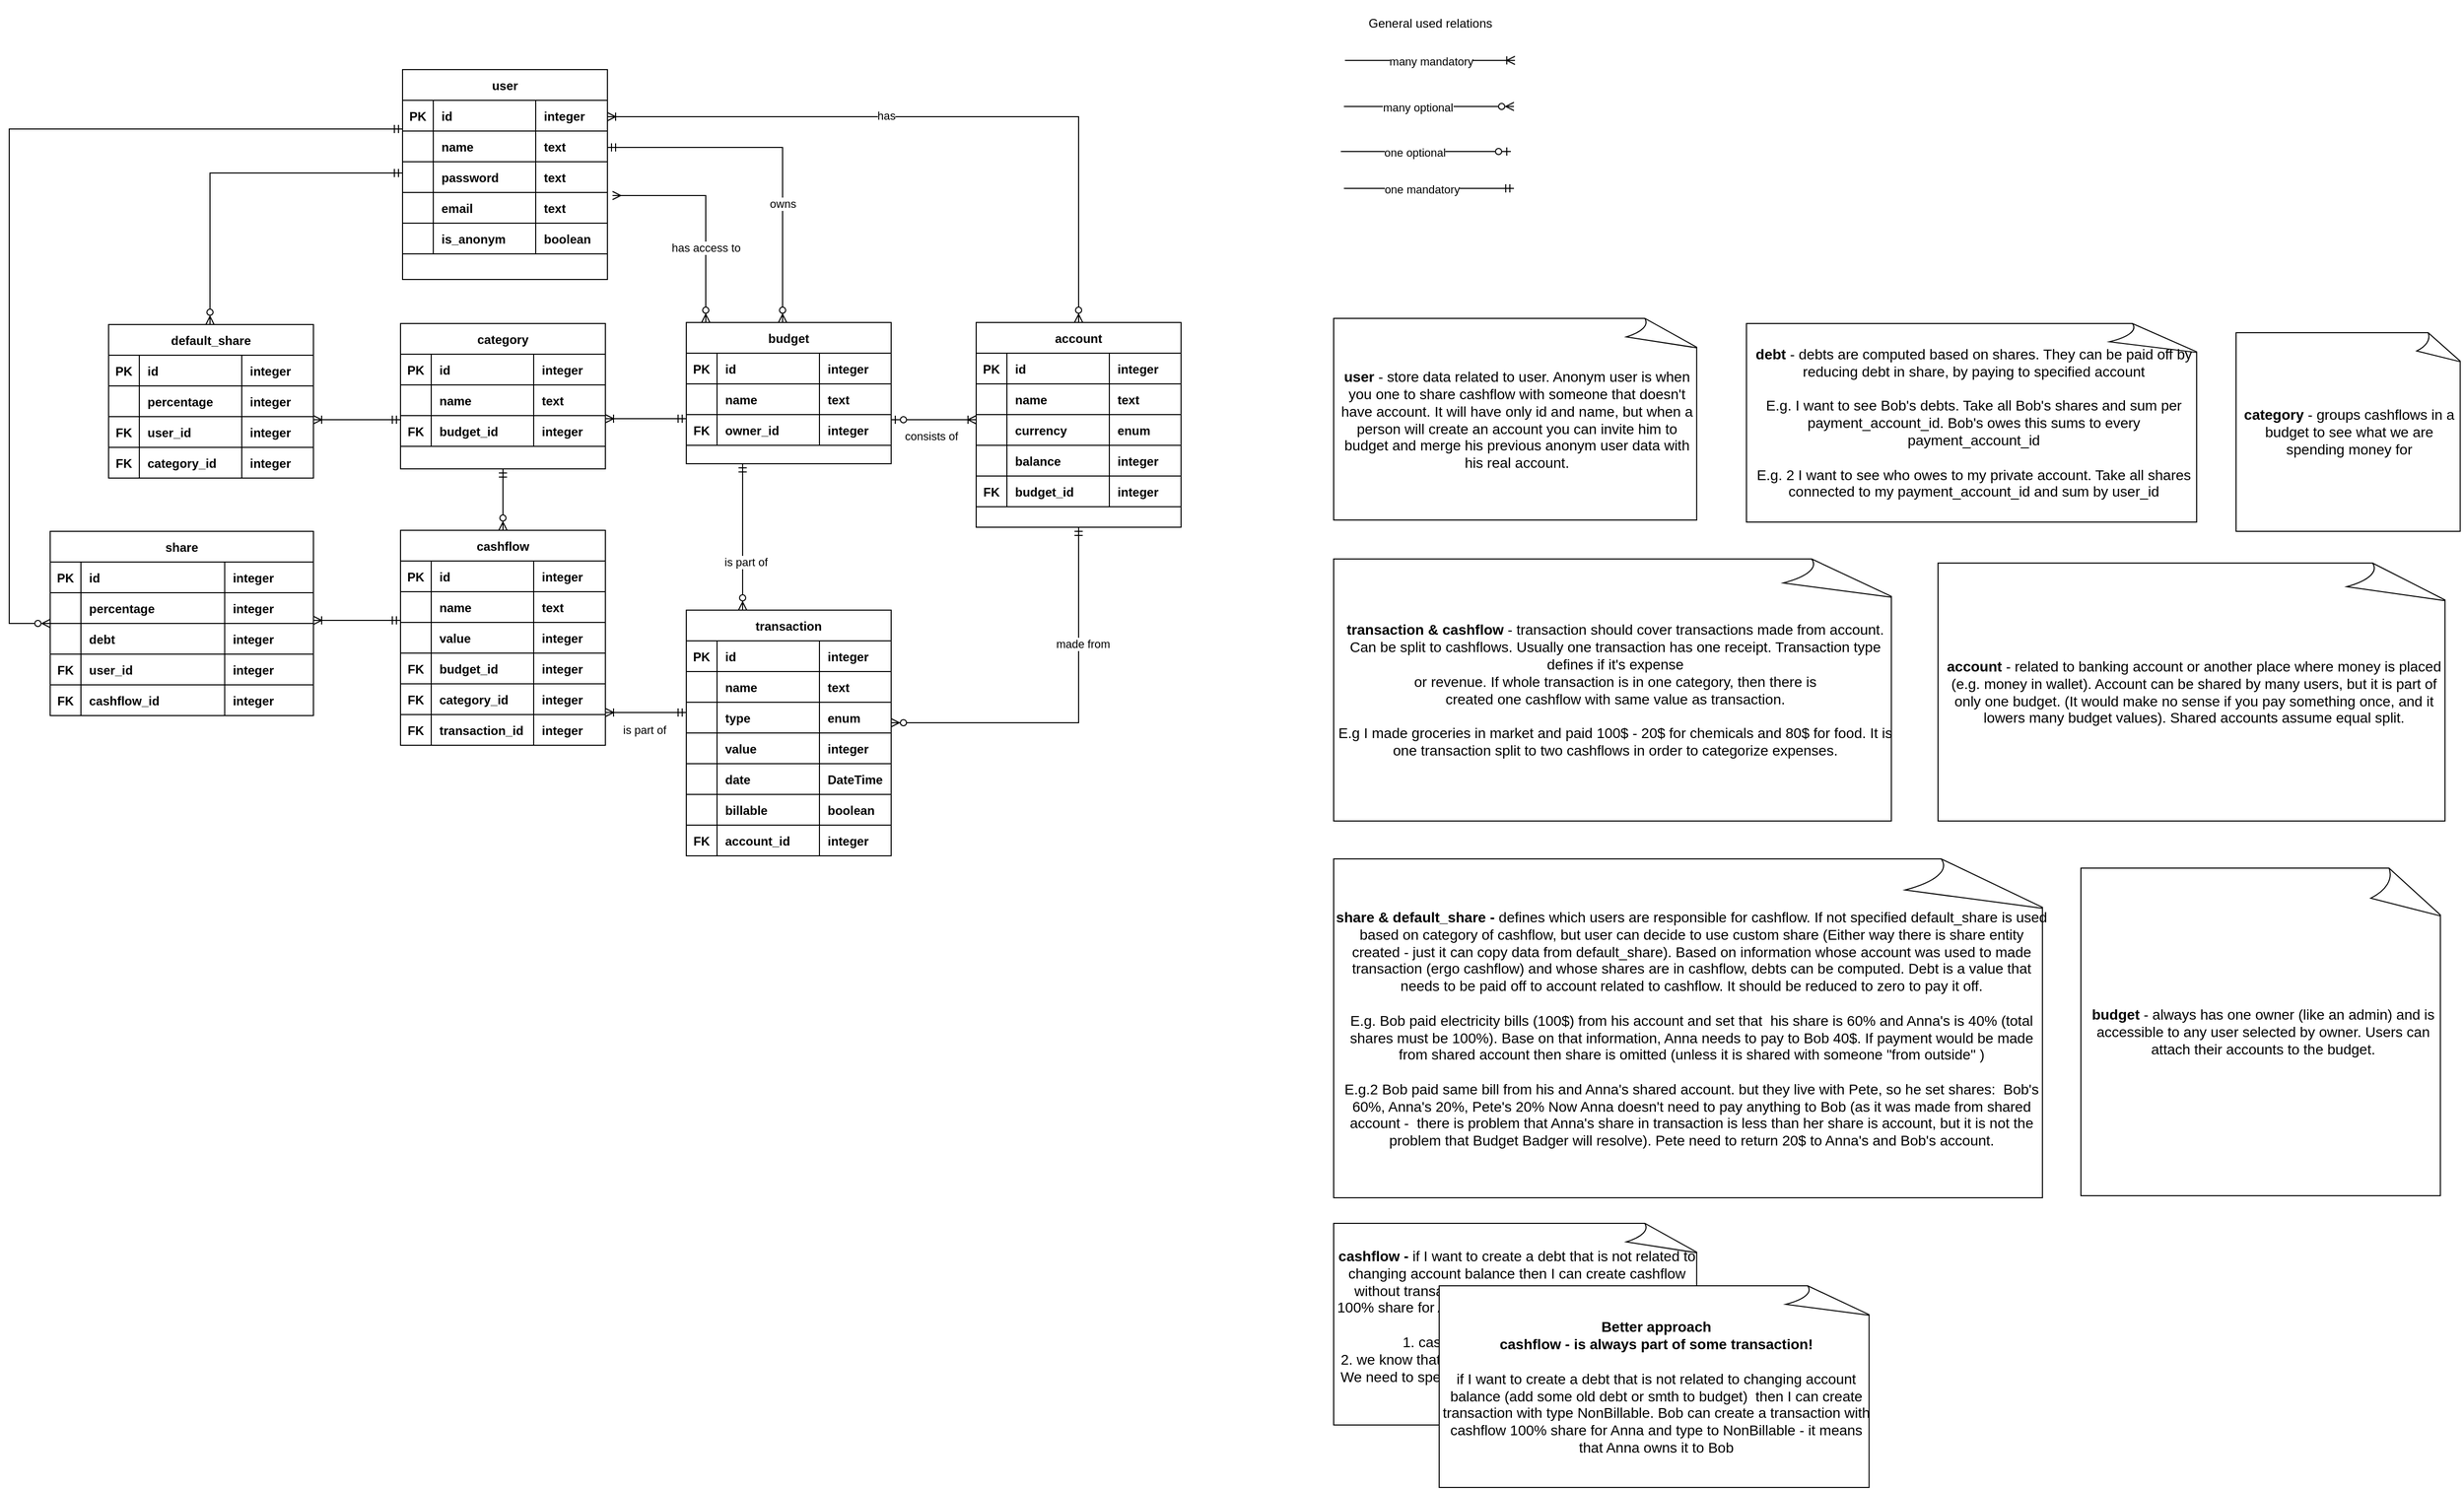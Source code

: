 <mxfile>
    <diagram id="R2lEEEUBdFMjLlhIrx00" name="Page-1">
        <mxGraphModel dx="1419" dy="681" grid="1" gridSize="10" guides="1" tooltips="1" connect="1" arrows="1" fold="1" page="1" pageScale="1" pageWidth="850" pageHeight="1100" math="0" shadow="0" extFonts="Permanent Marker^https://fonts.googleapis.com/css?family=Permanent+Marker">
            <root>
                <mxCell id="0"/>
                <mxCell id="1" parent="0"/>
                <mxCell id="C-vyLk0tnHw3VtMMgP7b-23" value="user" style="shape=table;startSize=30;container=1;collapsible=1;childLayout=tableLayout;fixedRows=1;rowLines=0;fontStyle=1;align=center;resizeLast=1;" parent="1" vertex="1">
                    <mxGeometry x="84" y="72" width="200" height="205" as="geometry">
                        <mxRectangle x="480" y="60" width="70" height="30" as="alternateBounds"/>
                    </mxGeometry>
                </mxCell>
                <mxCell id="C-vyLk0tnHw3VtMMgP7b-24" value="" style="shape=partialRectangle;collapsible=0;dropTarget=0;pointerEvents=0;fillColor=none;points=[[0,0.5],[1,0.5]];portConstraint=eastwest;top=0;left=0;right=0;bottom=1;" parent="C-vyLk0tnHw3VtMMgP7b-23" vertex="1">
                    <mxGeometry y="30" width="200" height="30" as="geometry"/>
                </mxCell>
                <mxCell id="C-vyLk0tnHw3VtMMgP7b-25" value="PK" style="shape=partialRectangle;overflow=hidden;connectable=0;fillColor=none;top=0;left=0;bottom=0;right=0;fontStyle=1;" parent="C-vyLk0tnHw3VtMMgP7b-24" vertex="1">
                    <mxGeometry width="30" height="30" as="geometry">
                        <mxRectangle width="30" height="30" as="alternateBounds"/>
                    </mxGeometry>
                </mxCell>
                <mxCell id="C-vyLk0tnHw3VtMMgP7b-26" value="id" style="shape=partialRectangle;overflow=hidden;connectable=0;fillColor=none;top=0;left=0;bottom=0;right=0;align=left;spacingLeft=6;fontStyle=1;" parent="C-vyLk0tnHw3VtMMgP7b-24" vertex="1">
                    <mxGeometry x="30" width="100" height="30" as="geometry">
                        <mxRectangle width="100" height="30" as="alternateBounds"/>
                    </mxGeometry>
                </mxCell>
                <mxCell id="Z7aUJKxSwOPx3vXHLACp-33" value="integer" style="shape=partialRectangle;overflow=hidden;connectable=0;fillColor=none;top=0;left=0;bottom=0;right=0;align=left;spacingLeft=6;fontStyle=1;" parent="C-vyLk0tnHw3VtMMgP7b-24" vertex="1">
                    <mxGeometry x="130" width="70" height="30" as="geometry">
                        <mxRectangle width="70" height="30" as="alternateBounds"/>
                    </mxGeometry>
                </mxCell>
                <mxCell id="Z7aUJKxSwOPx3vXHLACp-36" value="" style="shape=partialRectangle;collapsible=0;dropTarget=0;pointerEvents=0;fillColor=none;points=[[0,0.5],[1,0.5]];portConstraint=eastwest;top=0;left=0;right=0;bottom=1;" parent="C-vyLk0tnHw3VtMMgP7b-23" vertex="1">
                    <mxGeometry y="60" width="200" height="30" as="geometry"/>
                </mxCell>
                <mxCell id="Z7aUJKxSwOPx3vXHLACp-37" value="" style="shape=partialRectangle;overflow=hidden;connectable=0;fillColor=none;top=0;left=0;bottom=0;right=0;fontStyle=1;" parent="Z7aUJKxSwOPx3vXHLACp-36" vertex="1">
                    <mxGeometry width="30" height="30" as="geometry">
                        <mxRectangle width="30" height="30" as="alternateBounds"/>
                    </mxGeometry>
                </mxCell>
                <mxCell id="Z7aUJKxSwOPx3vXHLACp-38" value="name    " style="shape=partialRectangle;overflow=hidden;connectable=0;fillColor=none;top=0;left=0;bottom=0;right=0;align=left;spacingLeft=6;fontStyle=1;" parent="Z7aUJKxSwOPx3vXHLACp-36" vertex="1">
                    <mxGeometry x="30" width="100" height="30" as="geometry">
                        <mxRectangle width="100" height="30" as="alternateBounds"/>
                    </mxGeometry>
                </mxCell>
                <mxCell id="Z7aUJKxSwOPx3vXHLACp-39" value="text" style="shape=partialRectangle;overflow=hidden;connectable=0;fillColor=none;top=0;left=0;bottom=0;right=0;align=left;spacingLeft=6;fontStyle=1;" parent="Z7aUJKxSwOPx3vXHLACp-36" vertex="1">
                    <mxGeometry x="130" width="70" height="30" as="geometry">
                        <mxRectangle width="70" height="30" as="alternateBounds"/>
                    </mxGeometry>
                </mxCell>
                <mxCell id="Z7aUJKxSwOPx3vXHLACp-44" value="" style="shape=partialRectangle;collapsible=0;dropTarget=0;pointerEvents=0;fillColor=none;points=[[0,0.5],[1,0.5]];portConstraint=eastwest;top=0;left=0;right=0;bottom=1;" parent="C-vyLk0tnHw3VtMMgP7b-23" vertex="1">
                    <mxGeometry y="90" width="200" height="30" as="geometry"/>
                </mxCell>
                <mxCell id="Z7aUJKxSwOPx3vXHLACp-45" value="" style="shape=partialRectangle;overflow=hidden;connectable=0;fillColor=none;top=0;left=0;bottom=0;right=0;fontStyle=1;" parent="Z7aUJKxSwOPx3vXHLACp-44" vertex="1">
                    <mxGeometry width="30" height="30" as="geometry">
                        <mxRectangle width="30" height="30" as="alternateBounds"/>
                    </mxGeometry>
                </mxCell>
                <mxCell id="Z7aUJKxSwOPx3vXHLACp-46" value="password" style="shape=partialRectangle;overflow=hidden;connectable=0;fillColor=none;top=0;left=0;bottom=0;right=0;align=left;spacingLeft=6;fontStyle=1;" parent="Z7aUJKxSwOPx3vXHLACp-44" vertex="1">
                    <mxGeometry x="30" width="100" height="30" as="geometry">
                        <mxRectangle width="100" height="30" as="alternateBounds"/>
                    </mxGeometry>
                </mxCell>
                <mxCell id="Z7aUJKxSwOPx3vXHLACp-47" value="text" style="shape=partialRectangle;overflow=hidden;connectable=0;fillColor=none;top=0;left=0;bottom=0;right=0;align=left;spacingLeft=6;fontStyle=1;" parent="Z7aUJKxSwOPx3vXHLACp-44" vertex="1">
                    <mxGeometry x="130" width="70" height="30" as="geometry">
                        <mxRectangle width="70" height="30" as="alternateBounds"/>
                    </mxGeometry>
                </mxCell>
                <mxCell id="Z7aUJKxSwOPx3vXHLACp-67" value="" style="shape=partialRectangle;collapsible=0;dropTarget=0;pointerEvents=0;fillColor=none;points=[[0,0.5],[1,0.5]];portConstraint=eastwest;top=0;left=0;right=0;bottom=1;" parent="C-vyLk0tnHw3VtMMgP7b-23" vertex="1">
                    <mxGeometry y="120" width="200" height="30" as="geometry"/>
                </mxCell>
                <mxCell id="Z7aUJKxSwOPx3vXHLACp-68" value="" style="shape=partialRectangle;overflow=hidden;connectable=0;fillColor=none;top=0;left=0;bottom=0;right=0;fontStyle=1;" parent="Z7aUJKxSwOPx3vXHLACp-67" vertex="1">
                    <mxGeometry width="30" height="30" as="geometry">
                        <mxRectangle width="30" height="30" as="alternateBounds"/>
                    </mxGeometry>
                </mxCell>
                <mxCell id="Z7aUJKxSwOPx3vXHLACp-69" value="email" style="shape=partialRectangle;overflow=hidden;connectable=0;fillColor=none;top=0;left=0;bottom=0;right=0;align=left;spacingLeft=6;fontStyle=1;" parent="Z7aUJKxSwOPx3vXHLACp-67" vertex="1">
                    <mxGeometry x="30" width="100" height="30" as="geometry">
                        <mxRectangle width="100" height="30" as="alternateBounds"/>
                    </mxGeometry>
                </mxCell>
                <mxCell id="Z7aUJKxSwOPx3vXHLACp-70" value="text" style="shape=partialRectangle;overflow=hidden;connectable=0;fillColor=none;top=0;left=0;bottom=0;right=0;align=left;spacingLeft=6;fontStyle=1;" parent="Z7aUJKxSwOPx3vXHLACp-67" vertex="1">
                    <mxGeometry x="130" width="70" height="30" as="geometry">
                        <mxRectangle width="70" height="30" as="alternateBounds"/>
                    </mxGeometry>
                </mxCell>
                <mxCell id="spdXcX4dTDaVJKpS_4Wk-89" style="shape=partialRectangle;collapsible=0;dropTarget=0;pointerEvents=0;fillColor=none;points=[[0,0.5],[1,0.5]];portConstraint=eastwest;top=0;left=0;right=0;bottom=1;" parent="C-vyLk0tnHw3VtMMgP7b-23" vertex="1">
                    <mxGeometry y="150" width="200" height="30" as="geometry"/>
                </mxCell>
                <mxCell id="spdXcX4dTDaVJKpS_4Wk-90" style="shape=partialRectangle;overflow=hidden;connectable=0;fillColor=none;top=0;left=0;bottom=0;right=0;fontStyle=1;" parent="spdXcX4dTDaVJKpS_4Wk-89" vertex="1">
                    <mxGeometry width="30" height="30" as="geometry">
                        <mxRectangle width="30" height="30" as="alternateBounds"/>
                    </mxGeometry>
                </mxCell>
                <mxCell id="spdXcX4dTDaVJKpS_4Wk-91" value="is_anonym" style="shape=partialRectangle;overflow=hidden;connectable=0;fillColor=none;top=0;left=0;bottom=0;right=0;align=left;spacingLeft=6;fontStyle=1;" parent="spdXcX4dTDaVJKpS_4Wk-89" vertex="1">
                    <mxGeometry x="30" width="100" height="30" as="geometry">
                        <mxRectangle width="100" height="30" as="alternateBounds"/>
                    </mxGeometry>
                </mxCell>
                <mxCell id="spdXcX4dTDaVJKpS_4Wk-92" value="boolean" style="shape=partialRectangle;overflow=hidden;connectable=0;fillColor=none;top=0;left=0;bottom=0;right=0;align=left;spacingLeft=6;fontStyle=1;" parent="spdXcX4dTDaVJKpS_4Wk-89" vertex="1">
                    <mxGeometry x="130" width="70" height="30" as="geometry">
                        <mxRectangle width="70" height="30" as="alternateBounds"/>
                    </mxGeometry>
                </mxCell>
                <mxCell id="Z7aUJKxSwOPx3vXHLACp-52" value="account" style="shape=table;startSize=30;container=1;collapsible=1;childLayout=tableLayout;fixedRows=1;rowLines=0;fontStyle=1;align=center;resizeLast=1;" parent="1" vertex="1">
                    <mxGeometry x="644" y="319" width="200" height="200" as="geometry">
                        <mxRectangle x="480" y="60" width="70" height="30" as="alternateBounds"/>
                    </mxGeometry>
                </mxCell>
                <mxCell id="Z7aUJKxSwOPx3vXHLACp-53" value="" style="shape=partialRectangle;collapsible=0;dropTarget=0;pointerEvents=0;fillColor=none;points=[[0,0.5],[1,0.5]];portConstraint=eastwest;top=0;left=0;right=0;bottom=1;" parent="Z7aUJKxSwOPx3vXHLACp-52" vertex="1">
                    <mxGeometry y="30" width="200" height="30" as="geometry"/>
                </mxCell>
                <mxCell id="Z7aUJKxSwOPx3vXHLACp-54" value="PK" style="shape=partialRectangle;overflow=hidden;connectable=0;fillColor=none;top=0;left=0;bottom=0;right=0;fontStyle=1;" parent="Z7aUJKxSwOPx3vXHLACp-53" vertex="1">
                    <mxGeometry width="30" height="30" as="geometry">
                        <mxRectangle width="30" height="30" as="alternateBounds"/>
                    </mxGeometry>
                </mxCell>
                <mxCell id="Z7aUJKxSwOPx3vXHLACp-55" value="id" style="shape=partialRectangle;overflow=hidden;connectable=0;fillColor=none;top=0;left=0;bottom=0;right=0;align=left;spacingLeft=6;fontStyle=1;" parent="Z7aUJKxSwOPx3vXHLACp-53" vertex="1">
                    <mxGeometry x="30" width="100" height="30" as="geometry">
                        <mxRectangle width="100" height="30" as="alternateBounds"/>
                    </mxGeometry>
                </mxCell>
                <mxCell id="Z7aUJKxSwOPx3vXHLACp-56" value="integer" style="shape=partialRectangle;overflow=hidden;connectable=0;fillColor=none;top=0;left=0;bottom=0;right=0;align=left;spacingLeft=6;fontStyle=1;" parent="Z7aUJKxSwOPx3vXHLACp-53" vertex="1">
                    <mxGeometry x="130" width="70" height="30" as="geometry">
                        <mxRectangle width="70" height="30" as="alternateBounds"/>
                    </mxGeometry>
                </mxCell>
                <mxCell id="Z7aUJKxSwOPx3vXHLACp-57" value="" style="shape=partialRectangle;collapsible=0;dropTarget=0;pointerEvents=0;fillColor=none;points=[[0,0.5],[1,0.5]];portConstraint=eastwest;top=0;left=0;right=0;bottom=1;" parent="Z7aUJKxSwOPx3vXHLACp-52" vertex="1">
                    <mxGeometry y="60" width="200" height="30" as="geometry"/>
                </mxCell>
                <mxCell id="Z7aUJKxSwOPx3vXHLACp-58" value="" style="shape=partialRectangle;overflow=hidden;connectable=0;fillColor=none;top=0;left=0;bottom=0;right=0;fontStyle=1;" parent="Z7aUJKxSwOPx3vXHLACp-57" vertex="1">
                    <mxGeometry width="30" height="30" as="geometry">
                        <mxRectangle width="30" height="30" as="alternateBounds"/>
                    </mxGeometry>
                </mxCell>
                <mxCell id="Z7aUJKxSwOPx3vXHLACp-59" value="name" style="shape=partialRectangle;overflow=hidden;connectable=0;fillColor=none;top=0;left=0;bottom=0;right=0;align=left;spacingLeft=6;fontStyle=1;" parent="Z7aUJKxSwOPx3vXHLACp-57" vertex="1">
                    <mxGeometry x="30" width="100" height="30" as="geometry">
                        <mxRectangle width="100" height="30" as="alternateBounds"/>
                    </mxGeometry>
                </mxCell>
                <mxCell id="Z7aUJKxSwOPx3vXHLACp-60" value="text" style="shape=partialRectangle;overflow=hidden;connectable=0;fillColor=none;top=0;left=0;bottom=0;right=0;align=left;spacingLeft=6;fontStyle=1;" parent="Z7aUJKxSwOPx3vXHLACp-57" vertex="1">
                    <mxGeometry x="130" width="70" height="30" as="geometry">
                        <mxRectangle width="70" height="30" as="alternateBounds"/>
                    </mxGeometry>
                </mxCell>
                <mxCell id="Z7aUJKxSwOPx3vXHLACp-61" value="" style="shape=partialRectangle;collapsible=0;dropTarget=0;pointerEvents=0;fillColor=none;points=[[0,0.5],[1,0.5]];portConstraint=eastwest;top=0;left=0;right=0;bottom=1;" parent="Z7aUJKxSwOPx3vXHLACp-52" vertex="1">
                    <mxGeometry y="90" width="200" height="30" as="geometry"/>
                </mxCell>
                <mxCell id="Z7aUJKxSwOPx3vXHLACp-62" value="" style="shape=partialRectangle;overflow=hidden;connectable=0;fillColor=none;top=0;left=0;bottom=0;right=0;fontStyle=1;" parent="Z7aUJKxSwOPx3vXHLACp-61" vertex="1">
                    <mxGeometry width="30" height="30" as="geometry">
                        <mxRectangle width="30" height="30" as="alternateBounds"/>
                    </mxGeometry>
                </mxCell>
                <mxCell id="Z7aUJKxSwOPx3vXHLACp-63" value="currency" style="shape=partialRectangle;overflow=hidden;connectable=0;fillColor=none;top=0;left=0;bottom=0;right=0;align=left;spacingLeft=6;fontStyle=1;" parent="Z7aUJKxSwOPx3vXHLACp-61" vertex="1">
                    <mxGeometry x="30" width="100" height="30" as="geometry">
                        <mxRectangle width="100" height="30" as="alternateBounds"/>
                    </mxGeometry>
                </mxCell>
                <mxCell id="Z7aUJKxSwOPx3vXHLACp-64" value="enum" style="shape=partialRectangle;overflow=hidden;connectable=0;fillColor=none;top=0;left=0;bottom=0;right=0;align=left;spacingLeft=6;fontStyle=1;" parent="Z7aUJKxSwOPx3vXHLACp-61" vertex="1">
                    <mxGeometry x="130" width="70" height="30" as="geometry">
                        <mxRectangle width="70" height="30" as="alternateBounds"/>
                    </mxGeometry>
                </mxCell>
                <mxCell id="Z7aUJKxSwOPx3vXHLACp-71" value="" style="shape=partialRectangle;collapsible=0;dropTarget=0;pointerEvents=0;fillColor=none;points=[[0,0.5],[1,0.5]];portConstraint=eastwest;top=0;left=0;right=0;bottom=1;" parent="Z7aUJKxSwOPx3vXHLACp-52" vertex="1">
                    <mxGeometry y="120" width="200" height="30" as="geometry"/>
                </mxCell>
                <mxCell id="Z7aUJKxSwOPx3vXHLACp-72" value="" style="shape=partialRectangle;overflow=hidden;connectable=0;fillColor=none;top=0;left=0;bottom=0;right=0;fontStyle=1;" parent="Z7aUJKxSwOPx3vXHLACp-71" vertex="1">
                    <mxGeometry width="30" height="30" as="geometry">
                        <mxRectangle width="30" height="30" as="alternateBounds"/>
                    </mxGeometry>
                </mxCell>
                <mxCell id="Z7aUJKxSwOPx3vXHLACp-73" value="balance" style="shape=partialRectangle;overflow=hidden;connectable=0;fillColor=none;top=0;left=0;bottom=0;right=0;align=left;spacingLeft=6;fontStyle=1;" parent="Z7aUJKxSwOPx3vXHLACp-71" vertex="1">
                    <mxGeometry x="30" width="100" height="30" as="geometry">
                        <mxRectangle width="100" height="30" as="alternateBounds"/>
                    </mxGeometry>
                </mxCell>
                <mxCell id="Z7aUJKxSwOPx3vXHLACp-74" value="integer" style="shape=partialRectangle;overflow=hidden;connectable=0;fillColor=none;top=0;left=0;bottom=0;right=0;align=left;spacingLeft=6;fontStyle=1;" parent="Z7aUJKxSwOPx3vXHLACp-71" vertex="1">
                    <mxGeometry x="130" width="70" height="30" as="geometry">
                        <mxRectangle width="70" height="30" as="alternateBounds"/>
                    </mxGeometry>
                </mxCell>
                <mxCell id="spdXcX4dTDaVJKpS_4Wk-78" style="shape=partialRectangle;collapsible=0;dropTarget=0;pointerEvents=0;fillColor=none;points=[[0,0.5],[1,0.5]];portConstraint=eastwest;top=0;left=0;right=0;bottom=1;" parent="Z7aUJKxSwOPx3vXHLACp-52" vertex="1">
                    <mxGeometry y="150" width="200" height="30" as="geometry"/>
                </mxCell>
                <mxCell id="spdXcX4dTDaVJKpS_4Wk-79" value="FK" style="shape=partialRectangle;overflow=hidden;connectable=0;fillColor=none;top=0;left=0;bottom=0;right=0;fontStyle=1;" parent="spdXcX4dTDaVJKpS_4Wk-78" vertex="1">
                    <mxGeometry width="30" height="30" as="geometry">
                        <mxRectangle width="30" height="30" as="alternateBounds"/>
                    </mxGeometry>
                </mxCell>
                <mxCell id="spdXcX4dTDaVJKpS_4Wk-80" value="budget_id" style="shape=partialRectangle;overflow=hidden;connectable=0;fillColor=none;top=0;left=0;bottom=0;right=0;align=left;spacingLeft=6;fontStyle=1;" parent="spdXcX4dTDaVJKpS_4Wk-78" vertex="1">
                    <mxGeometry x="30" width="100" height="30" as="geometry">
                        <mxRectangle width="100" height="30" as="alternateBounds"/>
                    </mxGeometry>
                </mxCell>
                <mxCell id="spdXcX4dTDaVJKpS_4Wk-81" value="integer" style="shape=partialRectangle;overflow=hidden;connectable=0;fillColor=none;top=0;left=0;bottom=0;right=0;align=left;spacingLeft=6;fontStyle=1;" parent="spdXcX4dTDaVJKpS_4Wk-78" vertex="1">
                    <mxGeometry x="130" width="70" height="30" as="geometry">
                        <mxRectangle width="70" height="30" as="alternateBounds"/>
                    </mxGeometry>
                </mxCell>
                <mxCell id="Z7aUJKxSwOPx3vXHLACp-75" value="budget" style="shape=table;startSize=30;container=1;collapsible=1;childLayout=tableLayout;fixedRows=1;rowLines=0;fontStyle=1;align=center;resizeLast=1;" parent="1" vertex="1">
                    <mxGeometry x="361" y="319" width="200" height="138" as="geometry">
                        <mxRectangle x="480" y="60" width="70" height="30" as="alternateBounds"/>
                    </mxGeometry>
                </mxCell>
                <mxCell id="Z7aUJKxSwOPx3vXHLACp-76" value="" style="shape=partialRectangle;collapsible=0;dropTarget=0;pointerEvents=0;fillColor=none;points=[[0,0.5],[1,0.5]];portConstraint=eastwest;top=0;left=0;right=0;bottom=1;" parent="Z7aUJKxSwOPx3vXHLACp-75" vertex="1">
                    <mxGeometry y="30" width="200" height="30" as="geometry"/>
                </mxCell>
                <mxCell id="Z7aUJKxSwOPx3vXHLACp-77" value="PK" style="shape=partialRectangle;overflow=hidden;connectable=0;fillColor=none;top=0;left=0;bottom=0;right=0;fontStyle=1;" parent="Z7aUJKxSwOPx3vXHLACp-76" vertex="1">
                    <mxGeometry width="30" height="30" as="geometry">
                        <mxRectangle width="30" height="30" as="alternateBounds"/>
                    </mxGeometry>
                </mxCell>
                <mxCell id="Z7aUJKxSwOPx3vXHLACp-78" value="id" style="shape=partialRectangle;overflow=hidden;connectable=0;fillColor=none;top=0;left=0;bottom=0;right=0;align=left;spacingLeft=6;fontStyle=1;" parent="Z7aUJKxSwOPx3vXHLACp-76" vertex="1">
                    <mxGeometry x="30" width="100" height="30" as="geometry">
                        <mxRectangle width="100" height="30" as="alternateBounds"/>
                    </mxGeometry>
                </mxCell>
                <mxCell id="Z7aUJKxSwOPx3vXHLACp-79" value="integer" style="shape=partialRectangle;overflow=hidden;connectable=0;fillColor=none;top=0;left=0;bottom=0;right=0;align=left;spacingLeft=6;fontStyle=1;" parent="Z7aUJKxSwOPx3vXHLACp-76" vertex="1">
                    <mxGeometry x="130" width="70" height="30" as="geometry">
                        <mxRectangle width="70" height="30" as="alternateBounds"/>
                    </mxGeometry>
                </mxCell>
                <mxCell id="Z7aUJKxSwOPx3vXHLACp-80" value="" style="shape=partialRectangle;collapsible=0;dropTarget=0;pointerEvents=0;fillColor=none;points=[[0,0.5],[1,0.5]];portConstraint=eastwest;top=0;left=0;right=0;bottom=1;" parent="Z7aUJKxSwOPx3vXHLACp-75" vertex="1">
                    <mxGeometry y="60" width="200" height="30" as="geometry"/>
                </mxCell>
                <mxCell id="Z7aUJKxSwOPx3vXHLACp-81" value="" style="shape=partialRectangle;overflow=hidden;connectable=0;fillColor=none;top=0;left=0;bottom=0;right=0;fontStyle=1;" parent="Z7aUJKxSwOPx3vXHLACp-80" vertex="1">
                    <mxGeometry width="30" height="30" as="geometry">
                        <mxRectangle width="30" height="30" as="alternateBounds"/>
                    </mxGeometry>
                </mxCell>
                <mxCell id="Z7aUJKxSwOPx3vXHLACp-82" value="name" style="shape=partialRectangle;overflow=hidden;connectable=0;fillColor=none;top=0;left=0;bottom=0;right=0;align=left;spacingLeft=6;fontStyle=1;verticalAlign=middle;" parent="Z7aUJKxSwOPx3vXHLACp-80" vertex="1">
                    <mxGeometry x="30" width="100" height="30" as="geometry">
                        <mxRectangle width="100" height="30" as="alternateBounds"/>
                    </mxGeometry>
                </mxCell>
                <mxCell id="Z7aUJKxSwOPx3vXHLACp-83" value="text" style="shape=partialRectangle;overflow=hidden;connectable=0;fillColor=none;top=0;left=0;bottom=0;right=0;align=left;spacingLeft=6;fontStyle=1;" parent="Z7aUJKxSwOPx3vXHLACp-80" vertex="1">
                    <mxGeometry x="130" width="70" height="30" as="geometry">
                        <mxRectangle width="70" height="30" as="alternateBounds"/>
                    </mxGeometry>
                </mxCell>
                <mxCell id="spdXcX4dTDaVJKpS_4Wk-42" style="shape=partialRectangle;collapsible=0;dropTarget=0;pointerEvents=0;fillColor=none;points=[[0,0.5],[1,0.5]];portConstraint=eastwest;top=0;left=0;right=0;bottom=1;" parent="Z7aUJKxSwOPx3vXHLACp-75" vertex="1">
                    <mxGeometry y="90" width="200" height="30" as="geometry"/>
                </mxCell>
                <mxCell id="spdXcX4dTDaVJKpS_4Wk-43" value="FK" style="shape=partialRectangle;overflow=hidden;connectable=0;fillColor=none;top=0;left=0;bottom=0;right=0;fontStyle=1;" parent="spdXcX4dTDaVJKpS_4Wk-42" vertex="1">
                    <mxGeometry width="30" height="30" as="geometry">
                        <mxRectangle width="30" height="30" as="alternateBounds"/>
                    </mxGeometry>
                </mxCell>
                <mxCell id="spdXcX4dTDaVJKpS_4Wk-44" value="owner_id" style="shape=partialRectangle;overflow=hidden;connectable=0;fillColor=none;top=0;left=0;bottom=0;right=0;align=left;spacingLeft=6;fontStyle=1;verticalAlign=middle;" parent="spdXcX4dTDaVJKpS_4Wk-42" vertex="1">
                    <mxGeometry x="30" width="100" height="30" as="geometry">
                        <mxRectangle width="100" height="30" as="alternateBounds"/>
                    </mxGeometry>
                </mxCell>
                <mxCell id="spdXcX4dTDaVJKpS_4Wk-45" value="integer" style="shape=partialRectangle;overflow=hidden;connectable=0;fillColor=none;top=0;left=0;bottom=0;right=0;align=left;spacingLeft=6;fontStyle=1;" parent="spdXcX4dTDaVJKpS_4Wk-42" vertex="1">
                    <mxGeometry x="130" width="70" height="30" as="geometry">
                        <mxRectangle width="70" height="30" as="alternateBounds"/>
                    </mxGeometry>
                </mxCell>
                <mxCell id="Z7aUJKxSwOPx3vXHLACp-92" value="category" style="shape=table;startSize=30;container=1;collapsible=1;childLayout=tableLayout;fixedRows=1;rowLines=0;fontStyle=1;align=center;resizeLast=1;" parent="1" vertex="1">
                    <mxGeometry x="82" y="320" width="200" height="142" as="geometry">
                        <mxRectangle x="480" y="60" width="70" height="30" as="alternateBounds"/>
                    </mxGeometry>
                </mxCell>
                <mxCell id="Z7aUJKxSwOPx3vXHLACp-93" value="" style="shape=partialRectangle;collapsible=0;dropTarget=0;pointerEvents=0;fillColor=none;points=[[0,0.5],[1,0.5]];portConstraint=eastwest;top=0;left=0;right=0;bottom=1;" parent="Z7aUJKxSwOPx3vXHLACp-92" vertex="1">
                    <mxGeometry y="30" width="200" height="30" as="geometry"/>
                </mxCell>
                <mxCell id="Z7aUJKxSwOPx3vXHLACp-94" value="PK" style="shape=partialRectangle;overflow=hidden;connectable=0;fillColor=none;top=0;left=0;bottom=0;right=0;fontStyle=1;" parent="Z7aUJKxSwOPx3vXHLACp-93" vertex="1">
                    <mxGeometry width="30" height="30" as="geometry">
                        <mxRectangle width="30" height="30" as="alternateBounds"/>
                    </mxGeometry>
                </mxCell>
                <mxCell id="Z7aUJKxSwOPx3vXHLACp-95" value="id" style="shape=partialRectangle;overflow=hidden;connectable=0;fillColor=none;top=0;left=0;bottom=0;right=0;align=left;spacingLeft=6;fontStyle=1;" parent="Z7aUJKxSwOPx3vXHLACp-93" vertex="1">
                    <mxGeometry x="30" width="100" height="30" as="geometry">
                        <mxRectangle width="100" height="30" as="alternateBounds"/>
                    </mxGeometry>
                </mxCell>
                <mxCell id="Z7aUJKxSwOPx3vXHLACp-96" value="integer" style="shape=partialRectangle;overflow=hidden;connectable=0;fillColor=none;top=0;left=0;bottom=0;right=0;align=left;spacingLeft=6;fontStyle=1;" parent="Z7aUJKxSwOPx3vXHLACp-93" vertex="1">
                    <mxGeometry x="130" width="70" height="30" as="geometry">
                        <mxRectangle width="70" height="30" as="alternateBounds"/>
                    </mxGeometry>
                </mxCell>
                <mxCell id="Z7aUJKxSwOPx3vXHLACp-170" value="" style="shape=partialRectangle;collapsible=0;dropTarget=0;pointerEvents=0;fillColor=none;points=[[0,0.5],[1,0.5]];portConstraint=eastwest;top=0;left=0;right=0;bottom=1;" parent="Z7aUJKxSwOPx3vXHLACp-92" vertex="1">
                    <mxGeometry y="60" width="200" height="30" as="geometry"/>
                </mxCell>
                <mxCell id="Z7aUJKxSwOPx3vXHLACp-171" value="" style="shape=partialRectangle;overflow=hidden;connectable=0;fillColor=none;top=0;left=0;bottom=0;right=0;fontStyle=1;" parent="Z7aUJKxSwOPx3vXHLACp-170" vertex="1">
                    <mxGeometry width="30" height="30" as="geometry">
                        <mxRectangle width="30" height="30" as="alternateBounds"/>
                    </mxGeometry>
                </mxCell>
                <mxCell id="Z7aUJKxSwOPx3vXHLACp-172" value="name" style="shape=partialRectangle;overflow=hidden;connectable=0;fillColor=none;top=0;left=0;bottom=0;right=0;align=left;spacingLeft=6;fontStyle=1;" parent="Z7aUJKxSwOPx3vXHLACp-170" vertex="1">
                    <mxGeometry x="30" width="100" height="30" as="geometry">
                        <mxRectangle width="100" height="30" as="alternateBounds"/>
                    </mxGeometry>
                </mxCell>
                <mxCell id="Z7aUJKxSwOPx3vXHLACp-173" value="text" style="shape=partialRectangle;overflow=hidden;connectable=0;fillColor=none;top=0;left=0;bottom=0;right=0;align=left;spacingLeft=6;fontStyle=1;" parent="Z7aUJKxSwOPx3vXHLACp-170" vertex="1">
                    <mxGeometry x="130" width="70" height="30" as="geometry">
                        <mxRectangle width="70" height="30" as="alternateBounds"/>
                    </mxGeometry>
                </mxCell>
                <mxCell id="spdXcX4dTDaVJKpS_4Wk-83" style="shape=partialRectangle;collapsible=0;dropTarget=0;pointerEvents=0;fillColor=none;points=[[0,0.5],[1,0.5]];portConstraint=eastwest;top=0;left=0;right=0;bottom=1;" parent="Z7aUJKxSwOPx3vXHLACp-92" vertex="1">
                    <mxGeometry y="90" width="200" height="30" as="geometry"/>
                </mxCell>
                <mxCell id="spdXcX4dTDaVJKpS_4Wk-84" value="FK" style="shape=partialRectangle;overflow=hidden;connectable=0;fillColor=none;top=0;left=0;bottom=0;right=0;fontStyle=1;" parent="spdXcX4dTDaVJKpS_4Wk-83" vertex="1">
                    <mxGeometry width="30" height="30" as="geometry">
                        <mxRectangle width="30" height="30" as="alternateBounds"/>
                    </mxGeometry>
                </mxCell>
                <mxCell id="spdXcX4dTDaVJKpS_4Wk-85" value="budget_id" style="shape=partialRectangle;overflow=hidden;connectable=0;fillColor=none;top=0;left=0;bottom=0;right=0;align=left;spacingLeft=6;fontStyle=1;" parent="spdXcX4dTDaVJKpS_4Wk-83" vertex="1">
                    <mxGeometry x="30" width="100" height="30" as="geometry">
                        <mxRectangle width="100" height="30" as="alternateBounds"/>
                    </mxGeometry>
                </mxCell>
                <mxCell id="spdXcX4dTDaVJKpS_4Wk-86" value="integer" style="shape=partialRectangle;overflow=hidden;connectable=0;fillColor=none;top=0;left=0;bottom=0;right=0;align=left;spacingLeft=6;fontStyle=1;" parent="spdXcX4dTDaVJKpS_4Wk-83" vertex="1">
                    <mxGeometry x="130" width="70" height="30" as="geometry">
                        <mxRectangle width="70" height="30" as="alternateBounds"/>
                    </mxGeometry>
                </mxCell>
                <mxCell id="Z7aUJKxSwOPx3vXHLACp-109" value="transaction" style="shape=table;startSize=30;container=1;collapsible=1;childLayout=tableLayout;fixedRows=1;rowLines=0;fontStyle=1;align=center;resizeLast=1;" parent="1" vertex="1">
                    <mxGeometry x="361" y="600" width="200" height="240" as="geometry">
                        <mxRectangle x="480" y="60" width="70" height="30" as="alternateBounds"/>
                    </mxGeometry>
                </mxCell>
                <mxCell id="Z7aUJKxSwOPx3vXHLACp-110" value="" style="shape=partialRectangle;collapsible=0;dropTarget=0;pointerEvents=0;fillColor=none;points=[[0,0.5],[1,0.5]];portConstraint=eastwest;top=0;left=0;right=0;bottom=1;" parent="Z7aUJKxSwOPx3vXHLACp-109" vertex="1">
                    <mxGeometry y="30" width="200" height="30" as="geometry"/>
                </mxCell>
                <mxCell id="Z7aUJKxSwOPx3vXHLACp-111" value="PK" style="shape=partialRectangle;overflow=hidden;connectable=0;fillColor=none;top=0;left=0;bottom=0;right=0;fontStyle=1;" parent="Z7aUJKxSwOPx3vXHLACp-110" vertex="1">
                    <mxGeometry width="30" height="30" as="geometry">
                        <mxRectangle width="30" height="30" as="alternateBounds"/>
                    </mxGeometry>
                </mxCell>
                <mxCell id="Z7aUJKxSwOPx3vXHLACp-112" value="id" style="shape=partialRectangle;overflow=hidden;connectable=0;fillColor=none;top=0;left=0;bottom=0;right=0;align=left;spacingLeft=6;fontStyle=1;" parent="Z7aUJKxSwOPx3vXHLACp-110" vertex="1">
                    <mxGeometry x="30" width="100" height="30" as="geometry">
                        <mxRectangle width="100" height="30" as="alternateBounds"/>
                    </mxGeometry>
                </mxCell>
                <mxCell id="Z7aUJKxSwOPx3vXHLACp-113" value="integer" style="shape=partialRectangle;overflow=hidden;connectable=0;fillColor=none;top=0;left=0;bottom=0;right=0;align=left;spacingLeft=6;fontStyle=1;" parent="Z7aUJKxSwOPx3vXHLACp-110" vertex="1">
                    <mxGeometry x="130" width="70" height="30" as="geometry">
                        <mxRectangle width="70" height="30" as="alternateBounds"/>
                    </mxGeometry>
                </mxCell>
                <mxCell id="Z7aUJKxSwOPx3vXHLACp-114" value="" style="shape=partialRectangle;collapsible=0;dropTarget=0;pointerEvents=0;fillColor=none;points=[[0,0.5],[1,0.5]];portConstraint=eastwest;top=0;left=0;right=0;bottom=1;" parent="Z7aUJKxSwOPx3vXHLACp-109" vertex="1">
                    <mxGeometry y="60" width="200" height="30" as="geometry"/>
                </mxCell>
                <mxCell id="Z7aUJKxSwOPx3vXHLACp-115" value="" style="shape=partialRectangle;overflow=hidden;connectable=0;fillColor=none;top=0;left=0;bottom=0;right=0;fontStyle=1;" parent="Z7aUJKxSwOPx3vXHLACp-114" vertex="1">
                    <mxGeometry width="30" height="30" as="geometry">
                        <mxRectangle width="30" height="30" as="alternateBounds"/>
                    </mxGeometry>
                </mxCell>
                <mxCell id="Z7aUJKxSwOPx3vXHLACp-116" value="name" style="shape=partialRectangle;overflow=hidden;connectable=0;fillColor=none;top=0;left=0;bottom=0;right=0;align=left;spacingLeft=6;fontStyle=1;" parent="Z7aUJKxSwOPx3vXHLACp-114" vertex="1">
                    <mxGeometry x="30" width="100" height="30" as="geometry">
                        <mxRectangle width="100" height="30" as="alternateBounds"/>
                    </mxGeometry>
                </mxCell>
                <mxCell id="Z7aUJKxSwOPx3vXHLACp-117" value="text" style="shape=partialRectangle;overflow=hidden;connectable=0;fillColor=none;top=0;left=0;bottom=0;right=0;align=left;spacingLeft=6;fontStyle=1;" parent="Z7aUJKxSwOPx3vXHLACp-114" vertex="1">
                    <mxGeometry x="130" width="70" height="30" as="geometry">
                        <mxRectangle width="70" height="30" as="alternateBounds"/>
                    </mxGeometry>
                </mxCell>
                <mxCell id="Z7aUJKxSwOPx3vXHLACp-151" value="" style="shape=partialRectangle;collapsible=0;dropTarget=0;pointerEvents=0;fillColor=none;points=[[0,0.5],[1,0.5]];portConstraint=eastwest;top=0;left=0;right=0;bottom=1;" parent="Z7aUJKxSwOPx3vXHLACp-109" vertex="1">
                    <mxGeometry y="90" width="200" height="30" as="geometry"/>
                </mxCell>
                <mxCell id="Z7aUJKxSwOPx3vXHLACp-152" value="" style="shape=partialRectangle;overflow=hidden;connectable=0;fillColor=none;top=0;left=0;bottom=0;right=0;fontStyle=1;" parent="Z7aUJKxSwOPx3vXHLACp-151" vertex="1">
                    <mxGeometry width="30" height="30" as="geometry">
                        <mxRectangle width="30" height="30" as="alternateBounds"/>
                    </mxGeometry>
                </mxCell>
                <mxCell id="Z7aUJKxSwOPx3vXHLACp-153" value="type" style="shape=partialRectangle;overflow=hidden;connectable=0;fillColor=none;top=0;left=0;bottom=0;right=0;align=left;spacingLeft=6;fontStyle=1;" parent="Z7aUJKxSwOPx3vXHLACp-151" vertex="1">
                    <mxGeometry x="30" width="100" height="30" as="geometry">
                        <mxRectangle width="100" height="30" as="alternateBounds"/>
                    </mxGeometry>
                </mxCell>
                <mxCell id="Z7aUJKxSwOPx3vXHLACp-154" value="enum" style="shape=partialRectangle;overflow=hidden;connectable=0;fillColor=none;top=0;left=0;bottom=0;right=0;align=left;spacingLeft=6;fontStyle=1;" parent="Z7aUJKxSwOPx3vXHLACp-151" vertex="1">
                    <mxGeometry x="130" width="70" height="30" as="geometry">
                        <mxRectangle width="70" height="30" as="alternateBounds"/>
                    </mxGeometry>
                </mxCell>
                <mxCell id="Z7aUJKxSwOPx3vXHLACp-155" value="" style="shape=partialRectangle;collapsible=0;dropTarget=0;pointerEvents=0;fillColor=none;points=[[0,0.5],[1,0.5]];portConstraint=eastwest;top=0;left=0;right=0;bottom=1;" parent="Z7aUJKxSwOPx3vXHLACp-109" vertex="1">
                    <mxGeometry y="120" width="200" height="30" as="geometry"/>
                </mxCell>
                <mxCell id="Z7aUJKxSwOPx3vXHLACp-156" value="" style="shape=partialRectangle;overflow=hidden;connectable=0;fillColor=none;top=0;left=0;bottom=0;right=0;fontStyle=1;" parent="Z7aUJKxSwOPx3vXHLACp-155" vertex="1">
                    <mxGeometry width="30" height="30" as="geometry">
                        <mxRectangle width="30" height="30" as="alternateBounds"/>
                    </mxGeometry>
                </mxCell>
                <mxCell id="Z7aUJKxSwOPx3vXHLACp-157" value="value    " style="shape=partialRectangle;overflow=hidden;connectable=0;fillColor=none;top=0;left=0;bottom=0;right=0;align=left;spacingLeft=6;fontStyle=1;" parent="Z7aUJKxSwOPx3vXHLACp-155" vertex="1">
                    <mxGeometry x="30" width="100" height="30" as="geometry">
                        <mxRectangle width="100" height="30" as="alternateBounds"/>
                    </mxGeometry>
                </mxCell>
                <mxCell id="Z7aUJKxSwOPx3vXHLACp-158" value="integer" style="shape=partialRectangle;overflow=hidden;connectable=0;fillColor=none;top=0;left=0;bottom=0;right=0;align=left;spacingLeft=6;fontStyle=1;" parent="Z7aUJKxSwOPx3vXHLACp-155" vertex="1">
                    <mxGeometry x="130" width="70" height="30" as="geometry">
                        <mxRectangle width="70" height="30" as="alternateBounds"/>
                    </mxGeometry>
                </mxCell>
                <mxCell id="8" style="shape=partialRectangle;collapsible=0;dropTarget=0;pointerEvents=0;fillColor=none;points=[[0,0.5],[1,0.5]];portConstraint=eastwest;top=0;left=0;right=0;bottom=1;" parent="Z7aUJKxSwOPx3vXHLACp-109" vertex="1">
                    <mxGeometry y="150" width="200" height="30" as="geometry"/>
                </mxCell>
                <mxCell id="9" style="shape=partialRectangle;overflow=hidden;connectable=0;fillColor=none;top=0;left=0;bottom=0;right=0;fontStyle=1;" parent="8" vertex="1">
                    <mxGeometry width="30" height="30" as="geometry">
                        <mxRectangle width="30" height="30" as="alternateBounds"/>
                    </mxGeometry>
                </mxCell>
                <mxCell id="10" value="date" style="shape=partialRectangle;overflow=hidden;connectable=0;fillColor=none;top=0;left=0;bottom=0;right=0;align=left;spacingLeft=6;fontStyle=1;" parent="8" vertex="1">
                    <mxGeometry x="30" width="100" height="30" as="geometry">
                        <mxRectangle width="100" height="30" as="alternateBounds"/>
                    </mxGeometry>
                </mxCell>
                <mxCell id="11" value="DateTime" style="shape=partialRectangle;overflow=hidden;connectable=0;fillColor=none;top=0;left=0;bottom=0;right=0;align=left;spacingLeft=6;fontStyle=1;" parent="8" vertex="1">
                    <mxGeometry x="130" width="70" height="30" as="geometry">
                        <mxRectangle width="70" height="30" as="alternateBounds"/>
                    </mxGeometry>
                </mxCell>
                <mxCell id="3" value="" style="shape=partialRectangle;collapsible=0;dropTarget=0;pointerEvents=0;fillColor=none;points=[[0,0.5],[1,0.5]];portConstraint=eastwest;top=0;left=0;right=0;bottom=1;" parent="Z7aUJKxSwOPx3vXHLACp-109" vertex="1">
                    <mxGeometry y="180" width="200" height="30" as="geometry"/>
                </mxCell>
                <mxCell id="4" value="" style="shape=partialRectangle;overflow=hidden;connectable=0;fillColor=none;top=0;left=0;bottom=0;right=0;fontStyle=1;" parent="3" vertex="1">
                    <mxGeometry width="30" height="30" as="geometry">
                        <mxRectangle width="30" height="30" as="alternateBounds"/>
                    </mxGeometry>
                </mxCell>
                <mxCell id="5" value="billable" style="shape=partialRectangle;overflow=hidden;connectable=0;fillColor=none;top=0;left=0;bottom=0;right=0;align=left;spacingLeft=6;fontStyle=1;" parent="3" vertex="1">
                    <mxGeometry x="30" width="100" height="30" as="geometry">
                        <mxRectangle width="100" height="30" as="alternateBounds"/>
                    </mxGeometry>
                </mxCell>
                <mxCell id="6" value="boolean" style="shape=partialRectangle;overflow=hidden;connectable=0;fillColor=none;top=0;left=0;bottom=0;right=0;align=left;spacingLeft=6;fontStyle=1;" parent="3" vertex="1">
                    <mxGeometry x="130" width="70" height="30" as="geometry">
                        <mxRectangle width="70" height="30" as="alternateBounds"/>
                    </mxGeometry>
                </mxCell>
                <mxCell id="spdXcX4dTDaVJKpS_4Wk-24" value="" style="shape=partialRectangle;collapsible=0;dropTarget=0;pointerEvents=0;fillColor=none;points=[[0,0.5],[1,0.5]];portConstraint=eastwest;top=0;left=0;right=0;bottom=1;" parent="Z7aUJKxSwOPx3vXHLACp-109" vertex="1">
                    <mxGeometry y="210" width="200" height="30" as="geometry"/>
                </mxCell>
                <mxCell id="spdXcX4dTDaVJKpS_4Wk-25" value="FK" style="shape=partialRectangle;overflow=hidden;connectable=0;fillColor=none;top=0;left=0;bottom=0;right=0;fontStyle=1;" parent="spdXcX4dTDaVJKpS_4Wk-24" vertex="1">
                    <mxGeometry width="30" height="30" as="geometry">
                        <mxRectangle width="30" height="30" as="alternateBounds"/>
                    </mxGeometry>
                </mxCell>
                <mxCell id="spdXcX4dTDaVJKpS_4Wk-26" value="account_id" style="shape=partialRectangle;overflow=hidden;connectable=0;fillColor=none;top=0;left=0;bottom=0;right=0;align=left;spacingLeft=6;fontStyle=1;" parent="spdXcX4dTDaVJKpS_4Wk-24" vertex="1">
                    <mxGeometry x="30" width="100" height="30" as="geometry">
                        <mxRectangle width="100" height="30" as="alternateBounds"/>
                    </mxGeometry>
                </mxCell>
                <mxCell id="spdXcX4dTDaVJKpS_4Wk-27" value="integer" style="shape=partialRectangle;overflow=hidden;connectable=0;fillColor=none;top=0;left=0;bottom=0;right=0;align=left;spacingLeft=6;fontStyle=1;" parent="spdXcX4dTDaVJKpS_4Wk-24" vertex="1">
                    <mxGeometry x="130" width="70" height="30" as="geometry">
                        <mxRectangle width="70" height="30" as="alternateBounds"/>
                    </mxGeometry>
                </mxCell>
                <mxCell id="Z7aUJKxSwOPx3vXHLACp-127" value="" style="edgeStyle=elbowEdgeStyle;fontSize=12;html=1;endArrow=ERoneToMany;startArrow=ERzeroToMany;rounded=0;exitX=0.5;exitY=0;exitDx=0;exitDy=0;elbow=vertical;" parent="1" source="Z7aUJKxSwOPx3vXHLACp-52" target="C-vyLk0tnHw3VtMMgP7b-23" edge="1">
                    <mxGeometry width="100" height="100" relative="1" as="geometry">
                        <mxPoint x="871" y="246" as="sourcePoint"/>
                        <mxPoint x="971" y="146" as="targetPoint"/>
                        <Array as="points">
                            <mxPoint x="640" y="118"/>
                        </Array>
                    </mxGeometry>
                </mxCell>
                <mxCell id="spdXcX4dTDaVJKpS_4Wk-3" value="has" style="edgeLabel;html=1;align=center;verticalAlign=middle;resizable=0;points=[];" parent="Z7aUJKxSwOPx3vXHLACp-127" vertex="1" connectable="0">
                    <mxGeometry x="0.178" y="-1" relative="1" as="geometry">
                        <mxPoint as="offset"/>
                    </mxGeometry>
                </mxCell>
                <mxCell id="Z7aUJKxSwOPx3vXHLACp-130" value="" style="edgeStyle=elbowEdgeStyle;fontSize=12;html=1;endArrow=ERoneToMany;startArrow=ERzeroToOne;rounded=0;elbow=vertical;startFill=0;" parent="1" source="Z7aUJKxSwOPx3vXHLACp-75" target="Z7aUJKxSwOPx3vXHLACp-52" edge="1">
                    <mxGeometry width="100" height="100" relative="1" as="geometry">
                        <mxPoint x="269" y="206" as="sourcePoint"/>
                        <mxPoint x="369" y="106" as="targetPoint"/>
                        <Array as="points">
                            <mxPoint x="589" y="414"/>
                        </Array>
                    </mxGeometry>
                </mxCell>
                <mxCell id="spdXcX4dTDaVJKpS_4Wk-46" value="consists of" style="edgeLabel;html=1;align=center;verticalAlign=middle;resizable=0;points=[];" parent="Z7aUJKxSwOPx3vXHLACp-130" vertex="1" connectable="0">
                    <mxGeometry x="0.261" y="-4" relative="1" as="geometry">
                        <mxPoint x="-14" y="12" as="offset"/>
                    </mxGeometry>
                </mxCell>
                <mxCell id="Z7aUJKxSwOPx3vXHLACp-132" value="" style="edgeStyle=elbowEdgeStyle;fontSize=12;html=1;endArrow=ERoneToMany;startArrow=ERmandOne;rounded=0;endFill=0;" parent="1" source="Z7aUJKxSwOPx3vXHLACp-75" target="Z7aUJKxSwOPx3vXHLACp-92" edge="1">
                    <mxGeometry width="100" height="100" relative="1" as="geometry">
                        <mxPoint x="-85" y="570" as="sourcePoint"/>
                        <mxPoint x="15" y="470" as="targetPoint"/>
                        <Array as="points">
                            <mxPoint x="311" y="413"/>
                        </Array>
                    </mxGeometry>
                </mxCell>
                <mxCell id="Z7aUJKxSwOPx3vXHLACp-136" value="" style="edgeStyle=elbowEdgeStyle;fontSize=12;html=1;endArrow=ERzeroToMany;startArrow=ERmandOne;rounded=0;elbow=vertical;" parent="1" source="Z7aUJKxSwOPx3vXHLACp-52" target="Z7aUJKxSwOPx3vXHLACp-109" edge="1">
                    <mxGeometry width="100" height="100" relative="1" as="geometry">
                        <mxPoint x="745" y="558" as="sourcePoint"/>
                        <mxPoint x="796" y="607" as="targetPoint"/>
                        <Array as="points">
                            <mxPoint x="640" y="710"/>
                            <mxPoint x="611" y="943"/>
                            <mxPoint x="753" y="538"/>
                        </Array>
                    </mxGeometry>
                </mxCell>
                <mxCell id="spdXcX4dTDaVJKpS_4Wk-23" value="made from" style="edgeLabel;html=1;align=center;verticalAlign=middle;resizable=0;points=[];" parent="Z7aUJKxSwOPx3vXHLACp-136" vertex="1" connectable="0">
                    <mxGeometry x="-0.393" y="4" relative="1" as="geometry">
                        <mxPoint as="offset"/>
                    </mxGeometry>
                </mxCell>
                <mxCell id="Z7aUJKxSwOPx3vXHLACp-138" value="cashflow" style="shape=table;startSize=30;container=1;collapsible=1;childLayout=tableLayout;fixedRows=1;rowLines=0;fontStyle=1;align=center;resizeLast=1;" parent="1" vertex="1">
                    <mxGeometry x="82" y="522" width="200" height="210" as="geometry">
                        <mxRectangle x="480" y="60" width="70" height="30" as="alternateBounds"/>
                    </mxGeometry>
                </mxCell>
                <mxCell id="Z7aUJKxSwOPx3vXHLACp-139" value="" style="shape=partialRectangle;collapsible=0;dropTarget=0;pointerEvents=0;fillColor=none;points=[[0,0.5],[1,0.5]];portConstraint=eastwest;top=0;left=0;right=0;bottom=1;" parent="Z7aUJKxSwOPx3vXHLACp-138" vertex="1">
                    <mxGeometry y="30" width="200" height="30" as="geometry"/>
                </mxCell>
                <mxCell id="Z7aUJKxSwOPx3vXHLACp-140" value="PK" style="shape=partialRectangle;overflow=hidden;connectable=0;fillColor=none;top=0;left=0;bottom=0;right=0;fontStyle=1;" parent="Z7aUJKxSwOPx3vXHLACp-139" vertex="1">
                    <mxGeometry width="30" height="30" as="geometry">
                        <mxRectangle width="30" height="30" as="alternateBounds"/>
                    </mxGeometry>
                </mxCell>
                <mxCell id="Z7aUJKxSwOPx3vXHLACp-141" value="id" style="shape=partialRectangle;overflow=hidden;connectable=0;fillColor=none;top=0;left=0;bottom=0;right=0;align=left;spacingLeft=6;fontStyle=1;" parent="Z7aUJKxSwOPx3vXHLACp-139" vertex="1">
                    <mxGeometry x="30" width="100" height="30" as="geometry">
                        <mxRectangle width="100" height="30" as="alternateBounds"/>
                    </mxGeometry>
                </mxCell>
                <mxCell id="Z7aUJKxSwOPx3vXHLACp-142" value="integer" style="shape=partialRectangle;overflow=hidden;connectable=0;fillColor=none;top=0;left=0;bottom=0;right=0;align=left;spacingLeft=6;fontStyle=1;" parent="Z7aUJKxSwOPx3vXHLACp-139" vertex="1">
                    <mxGeometry x="130" width="70" height="30" as="geometry">
                        <mxRectangle width="70" height="30" as="alternateBounds"/>
                    </mxGeometry>
                </mxCell>
                <mxCell id="Z7aUJKxSwOPx3vXHLACp-163" value="" style="shape=partialRectangle;collapsible=0;dropTarget=0;pointerEvents=0;fillColor=none;points=[[0,0.5],[1,0.5]];portConstraint=eastwest;top=0;left=0;right=0;bottom=1;" parent="Z7aUJKxSwOPx3vXHLACp-138" vertex="1">
                    <mxGeometry y="60" width="200" height="30" as="geometry"/>
                </mxCell>
                <mxCell id="Z7aUJKxSwOPx3vXHLACp-164" value="" style="shape=partialRectangle;overflow=hidden;connectable=0;fillColor=none;top=0;left=0;bottom=0;right=0;fontStyle=1;" parent="Z7aUJKxSwOPx3vXHLACp-163" vertex="1">
                    <mxGeometry width="30" height="30" as="geometry">
                        <mxRectangle width="30" height="30" as="alternateBounds"/>
                    </mxGeometry>
                </mxCell>
                <mxCell id="Z7aUJKxSwOPx3vXHLACp-165" value="name" style="shape=partialRectangle;overflow=hidden;connectable=0;fillColor=none;top=0;left=0;bottom=0;right=0;align=left;spacingLeft=6;fontStyle=1;" parent="Z7aUJKxSwOPx3vXHLACp-163" vertex="1">
                    <mxGeometry x="30" width="100" height="30" as="geometry">
                        <mxRectangle width="100" height="30" as="alternateBounds"/>
                    </mxGeometry>
                </mxCell>
                <mxCell id="Z7aUJKxSwOPx3vXHLACp-166" value="text" style="shape=partialRectangle;overflow=hidden;connectable=0;fillColor=none;top=0;left=0;bottom=0;right=0;align=left;spacingLeft=6;fontStyle=1;" parent="Z7aUJKxSwOPx3vXHLACp-163" vertex="1">
                    <mxGeometry x="130" width="70" height="30" as="geometry">
                        <mxRectangle width="70" height="30" as="alternateBounds"/>
                    </mxGeometry>
                </mxCell>
                <mxCell id="spdXcX4dTDaVJKpS_4Wk-74" value="" style="shape=partialRectangle;collapsible=0;dropTarget=0;pointerEvents=0;fillColor=none;points=[[0,0.5],[1,0.5]];portConstraint=eastwest;top=0;left=0;right=0;bottom=1;" parent="Z7aUJKxSwOPx3vXHLACp-138" vertex="1">
                    <mxGeometry y="90" width="200" height="30" as="geometry"/>
                </mxCell>
                <mxCell id="spdXcX4dTDaVJKpS_4Wk-75" value="" style="shape=partialRectangle;overflow=hidden;connectable=0;fillColor=none;top=0;left=0;bottom=0;right=0;fontStyle=1;" parent="spdXcX4dTDaVJKpS_4Wk-74" vertex="1">
                    <mxGeometry width="30" height="30" as="geometry">
                        <mxRectangle width="30" height="30" as="alternateBounds"/>
                    </mxGeometry>
                </mxCell>
                <mxCell id="spdXcX4dTDaVJKpS_4Wk-76" value="value" style="shape=partialRectangle;overflow=hidden;connectable=0;fillColor=none;top=0;left=0;bottom=0;right=0;align=left;spacingLeft=6;fontStyle=1;" parent="spdXcX4dTDaVJKpS_4Wk-74" vertex="1">
                    <mxGeometry x="30" width="100" height="30" as="geometry">
                        <mxRectangle width="100" height="30" as="alternateBounds"/>
                    </mxGeometry>
                </mxCell>
                <mxCell id="spdXcX4dTDaVJKpS_4Wk-77" value="integer" style="shape=partialRectangle;overflow=hidden;connectable=0;fillColor=none;top=0;left=0;bottom=0;right=0;align=left;spacingLeft=6;fontStyle=1;" parent="spdXcX4dTDaVJKpS_4Wk-74" vertex="1">
                    <mxGeometry x="130" width="70" height="30" as="geometry">
                        <mxRectangle width="70" height="30" as="alternateBounds"/>
                    </mxGeometry>
                </mxCell>
                <mxCell id="Z7aUJKxSwOPx3vXHLACp-143" value="" style="shape=partialRectangle;collapsible=0;dropTarget=0;pointerEvents=0;fillColor=none;points=[[0,0.5],[1,0.5]];portConstraint=eastwest;top=0;left=0;right=0;bottom=1;" parent="Z7aUJKxSwOPx3vXHLACp-138" vertex="1">
                    <mxGeometry y="120" width="200" height="30" as="geometry"/>
                </mxCell>
                <mxCell id="Z7aUJKxSwOPx3vXHLACp-144" value="FK" style="shape=partialRectangle;overflow=hidden;connectable=0;fillColor=none;top=0;left=0;bottom=0;right=0;fontStyle=1;" parent="Z7aUJKxSwOPx3vXHLACp-143" vertex="1">
                    <mxGeometry width="30" height="30" as="geometry">
                        <mxRectangle width="30" height="30" as="alternateBounds"/>
                    </mxGeometry>
                </mxCell>
                <mxCell id="Z7aUJKxSwOPx3vXHLACp-145" value="budget_id" style="shape=partialRectangle;overflow=hidden;connectable=0;fillColor=none;top=0;left=0;bottom=0;right=0;align=left;spacingLeft=6;fontStyle=1;" parent="Z7aUJKxSwOPx3vXHLACp-143" vertex="1">
                    <mxGeometry x="30" width="100" height="30" as="geometry">
                        <mxRectangle width="100" height="30" as="alternateBounds"/>
                    </mxGeometry>
                </mxCell>
                <mxCell id="Z7aUJKxSwOPx3vXHLACp-146" value="integer" style="shape=partialRectangle;overflow=hidden;connectable=0;fillColor=none;top=0;left=0;bottom=0;right=0;align=left;spacingLeft=6;fontStyle=1;" parent="Z7aUJKxSwOPx3vXHLACp-143" vertex="1">
                    <mxGeometry x="130" width="70" height="30" as="geometry">
                        <mxRectangle width="70" height="30" as="alternateBounds"/>
                    </mxGeometry>
                </mxCell>
                <mxCell id="spdXcX4dTDaVJKpS_4Wk-29" value="" style="shape=partialRectangle;collapsible=0;dropTarget=0;pointerEvents=0;fillColor=none;points=[[0,0.5],[1,0.5]];portConstraint=eastwest;top=0;left=0;right=0;bottom=1;" parent="Z7aUJKxSwOPx3vXHLACp-138" vertex="1">
                    <mxGeometry y="150" width="200" height="30" as="geometry"/>
                </mxCell>
                <mxCell id="spdXcX4dTDaVJKpS_4Wk-30" value="FK" style="shape=partialRectangle;overflow=hidden;connectable=0;fillColor=none;top=0;left=0;bottom=0;right=0;fontStyle=1;" parent="spdXcX4dTDaVJKpS_4Wk-29" vertex="1">
                    <mxGeometry width="30" height="30" as="geometry">
                        <mxRectangle width="30" height="30" as="alternateBounds"/>
                    </mxGeometry>
                </mxCell>
                <mxCell id="spdXcX4dTDaVJKpS_4Wk-31" value="category_id" style="shape=partialRectangle;overflow=hidden;connectable=0;fillColor=none;top=0;left=0;bottom=0;right=0;align=left;spacingLeft=6;fontStyle=1;" parent="spdXcX4dTDaVJKpS_4Wk-29" vertex="1">
                    <mxGeometry x="30" width="100" height="30" as="geometry">
                        <mxRectangle width="100" height="30" as="alternateBounds"/>
                    </mxGeometry>
                </mxCell>
                <mxCell id="spdXcX4dTDaVJKpS_4Wk-32" value="integer" style="shape=partialRectangle;overflow=hidden;connectable=0;fillColor=none;top=0;left=0;bottom=0;right=0;align=left;spacingLeft=6;fontStyle=1;" parent="spdXcX4dTDaVJKpS_4Wk-29" vertex="1">
                    <mxGeometry x="130" width="70" height="30" as="geometry">
                        <mxRectangle width="70" height="30" as="alternateBounds"/>
                    </mxGeometry>
                </mxCell>
                <mxCell id="spdXcX4dTDaVJKpS_4Wk-70" value="" style="shape=partialRectangle;collapsible=0;dropTarget=0;pointerEvents=0;fillColor=none;points=[[0,0.5],[1,0.5]];portConstraint=eastwest;top=0;left=0;right=0;bottom=1;" parent="Z7aUJKxSwOPx3vXHLACp-138" vertex="1">
                    <mxGeometry y="180" width="200" height="30" as="geometry"/>
                </mxCell>
                <mxCell id="spdXcX4dTDaVJKpS_4Wk-71" value="FK" style="shape=partialRectangle;overflow=hidden;connectable=0;fillColor=none;top=0;left=0;bottom=0;right=0;fontStyle=1;" parent="spdXcX4dTDaVJKpS_4Wk-70" vertex="1">
                    <mxGeometry width="30" height="30" as="geometry">
                        <mxRectangle width="30" height="30" as="alternateBounds"/>
                    </mxGeometry>
                </mxCell>
                <mxCell id="spdXcX4dTDaVJKpS_4Wk-72" value="transaction_id" style="shape=partialRectangle;overflow=hidden;connectable=0;fillColor=none;top=0;left=0;bottom=0;right=0;align=left;spacingLeft=6;fontStyle=1;" parent="spdXcX4dTDaVJKpS_4Wk-70" vertex="1">
                    <mxGeometry x="30" width="100" height="30" as="geometry">
                        <mxRectangle width="100" height="30" as="alternateBounds"/>
                    </mxGeometry>
                </mxCell>
                <mxCell id="spdXcX4dTDaVJKpS_4Wk-73" value="integer" style="shape=partialRectangle;overflow=hidden;connectable=0;fillColor=none;top=0;left=0;bottom=0;right=0;align=left;spacingLeft=6;fontStyle=1;" parent="spdXcX4dTDaVJKpS_4Wk-70" vertex="1">
                    <mxGeometry x="130" width="70" height="30" as="geometry">
                        <mxRectangle width="70" height="30" as="alternateBounds"/>
                    </mxGeometry>
                </mxCell>
                <mxCell id="Z7aUJKxSwOPx3vXHLACp-147" value="" style="edgeStyle=elbowEdgeStyle;fontSize=12;html=1;endArrow=ERzeroToMany;startArrow=ERmandOne;rounded=0;" parent="1" source="Z7aUJKxSwOPx3vXHLACp-75" target="Z7aUJKxSwOPx3vXHLACp-109" edge="1">
                    <mxGeometry width="100" height="100" relative="1" as="geometry">
                        <mxPoint x="121" y="644" as="sourcePoint"/>
                        <mxPoint x="221" y="544" as="targetPoint"/>
                        <Array as="points">
                            <mxPoint x="416" y="568"/>
                        </Array>
                    </mxGeometry>
                </mxCell>
                <mxCell id="spdXcX4dTDaVJKpS_4Wk-22" value="is part of" style="edgeLabel;html=1;align=center;verticalAlign=middle;resizable=0;points=[];" parent="Z7aUJKxSwOPx3vXHLACp-147" vertex="1" connectable="0">
                    <mxGeometry x="0.341" y="3" relative="1" as="geometry">
                        <mxPoint as="offset"/>
                    </mxGeometry>
                </mxCell>
                <mxCell id="Z7aUJKxSwOPx3vXHLACp-148" value="" style="edgeStyle=elbowEdgeStyle;fontSize=12;html=1;endArrow=ERoneToMany;startArrow=ERmandOne;rounded=0;startFill=0;" parent="1" source="Z7aUJKxSwOPx3vXHLACp-109" target="Z7aUJKxSwOPx3vXHLACp-138" edge="1">
                    <mxGeometry width="100" height="100" relative="1" as="geometry">
                        <mxPoint x="440" y="825" as="sourcePoint"/>
                        <mxPoint x="540" y="725" as="targetPoint"/>
                        <Array as="points">
                            <mxPoint x="320" y="700"/>
                            <mxPoint x="394" y="635"/>
                        </Array>
                    </mxGeometry>
                </mxCell>
                <mxCell id="spdXcX4dTDaVJKpS_4Wk-28" value="&lt;div&gt;is part of&lt;/div&gt;" style="edgeLabel;html=1;align=center;verticalAlign=middle;resizable=0;points=[];" parent="Z7aUJKxSwOPx3vXHLACp-148" vertex="1" connectable="0">
                    <mxGeometry x="0.036" y="3" relative="1" as="geometry">
                        <mxPoint y="14" as="offset"/>
                    </mxGeometry>
                </mxCell>
                <mxCell id="Z7aUJKxSwOPx3vXHLACp-168" value="" style="edgeStyle=elbowEdgeStyle;fontSize=12;html=1;endArrow=ERmandOne;endFill=0;rounded=0;jumpStyle=arc;startArrow=ERzeroToMany;startFill=0;elbow=vertical;" parent="1" source="Z7aUJKxSwOPx3vXHLACp-138" target="Z7aUJKxSwOPx3vXHLACp-92" edge="1">
                    <mxGeometry width="100" height="100" relative="1" as="geometry">
                        <mxPoint x="346" y="646" as="sourcePoint"/>
                        <mxPoint x="190" y="450" as="targetPoint"/>
                        <Array as="points">
                            <mxPoint x="190" y="561"/>
                        </Array>
                    </mxGeometry>
                </mxCell>
                <mxCell id="Z7aUJKxSwOPx3vXHLACp-175" value="default_share" style="shape=table;startSize=30;container=1;collapsible=1;childLayout=tableLayout;fixedRows=1;rowLines=0;fontStyle=1;align=center;resizeLast=1;" parent="1" vertex="1">
                    <mxGeometry x="-203" y="321" width="200" height="150" as="geometry">
                        <mxRectangle x="480" y="60" width="70" height="30" as="alternateBounds"/>
                    </mxGeometry>
                </mxCell>
                <mxCell id="Z7aUJKxSwOPx3vXHLACp-176" value="" style="shape=partialRectangle;collapsible=0;dropTarget=0;pointerEvents=0;fillColor=none;points=[[0,0.5],[1,0.5]];portConstraint=eastwest;top=0;left=0;right=0;bottom=1;" parent="Z7aUJKxSwOPx3vXHLACp-175" vertex="1">
                    <mxGeometry y="30" width="200" height="30" as="geometry"/>
                </mxCell>
                <mxCell id="Z7aUJKxSwOPx3vXHLACp-177" value="PK" style="shape=partialRectangle;overflow=hidden;connectable=0;fillColor=none;top=0;left=0;bottom=0;right=0;fontStyle=1;" parent="Z7aUJKxSwOPx3vXHLACp-176" vertex="1">
                    <mxGeometry width="30" height="30" as="geometry">
                        <mxRectangle width="30" height="30" as="alternateBounds"/>
                    </mxGeometry>
                </mxCell>
                <mxCell id="Z7aUJKxSwOPx3vXHLACp-178" value="id" style="shape=partialRectangle;overflow=hidden;connectable=0;fillColor=none;top=0;left=0;bottom=0;right=0;align=left;spacingLeft=6;fontStyle=1;" parent="Z7aUJKxSwOPx3vXHLACp-176" vertex="1">
                    <mxGeometry x="30" width="100" height="30" as="geometry">
                        <mxRectangle width="100" height="30" as="alternateBounds"/>
                    </mxGeometry>
                </mxCell>
                <mxCell id="Z7aUJKxSwOPx3vXHLACp-179" value="integer" style="shape=partialRectangle;overflow=hidden;connectable=0;fillColor=none;top=0;left=0;bottom=0;right=0;align=left;spacingLeft=6;fontStyle=1;" parent="Z7aUJKxSwOPx3vXHLACp-176" vertex="1">
                    <mxGeometry x="130" width="70" height="30" as="geometry">
                        <mxRectangle width="70" height="30" as="alternateBounds"/>
                    </mxGeometry>
                </mxCell>
                <mxCell id="Z7aUJKxSwOPx3vXHLACp-180" value="" style="shape=partialRectangle;collapsible=0;dropTarget=0;pointerEvents=0;fillColor=none;points=[[0,0.5],[1,0.5]];portConstraint=eastwest;top=0;left=0;right=0;bottom=1;" parent="Z7aUJKxSwOPx3vXHLACp-175" vertex="1">
                    <mxGeometry y="60" width="200" height="30" as="geometry"/>
                </mxCell>
                <mxCell id="Z7aUJKxSwOPx3vXHLACp-181" value="" style="shape=partialRectangle;overflow=hidden;connectable=0;fillColor=none;top=0;left=0;bottom=0;right=0;fontStyle=1;" parent="Z7aUJKxSwOPx3vXHLACp-180" vertex="1">
                    <mxGeometry width="30" height="30" as="geometry">
                        <mxRectangle width="30" height="30" as="alternateBounds"/>
                    </mxGeometry>
                </mxCell>
                <mxCell id="Z7aUJKxSwOPx3vXHLACp-182" value="percentage" style="shape=partialRectangle;overflow=hidden;connectable=0;fillColor=none;top=0;left=0;bottom=0;right=0;align=left;spacingLeft=6;fontStyle=1;" parent="Z7aUJKxSwOPx3vXHLACp-180" vertex="1">
                    <mxGeometry x="30" width="100" height="30" as="geometry">
                        <mxRectangle width="100" height="30" as="alternateBounds"/>
                    </mxGeometry>
                </mxCell>
                <mxCell id="Z7aUJKxSwOPx3vXHLACp-183" value="integer" style="shape=partialRectangle;overflow=hidden;connectable=0;fillColor=none;top=0;left=0;bottom=0;right=0;align=left;spacingLeft=6;fontStyle=1;" parent="Z7aUJKxSwOPx3vXHLACp-180" vertex="1">
                    <mxGeometry x="130" width="70" height="30" as="geometry">
                        <mxRectangle width="70" height="30" as="alternateBounds"/>
                    </mxGeometry>
                </mxCell>
                <mxCell id="spdXcX4dTDaVJKpS_4Wk-14" value="" style="shape=partialRectangle;collapsible=0;dropTarget=0;pointerEvents=0;fillColor=none;points=[[0,0.5],[1,0.5]];portConstraint=eastwest;top=0;left=0;right=0;bottom=1;" parent="Z7aUJKxSwOPx3vXHLACp-175" vertex="1">
                    <mxGeometry y="90" width="200" height="30" as="geometry"/>
                </mxCell>
                <mxCell id="spdXcX4dTDaVJKpS_4Wk-15" value="FK" style="shape=partialRectangle;overflow=hidden;connectable=0;fillColor=none;top=0;left=0;bottom=0;right=0;fontStyle=1;" parent="spdXcX4dTDaVJKpS_4Wk-14" vertex="1">
                    <mxGeometry width="30" height="30" as="geometry">
                        <mxRectangle width="30" height="30" as="alternateBounds"/>
                    </mxGeometry>
                </mxCell>
                <mxCell id="spdXcX4dTDaVJKpS_4Wk-16" value="user_id" style="shape=partialRectangle;overflow=hidden;connectable=0;fillColor=none;top=0;left=0;bottom=0;right=0;align=left;spacingLeft=6;fontStyle=1;" parent="spdXcX4dTDaVJKpS_4Wk-14" vertex="1">
                    <mxGeometry x="30" width="100" height="30" as="geometry">
                        <mxRectangle width="100" height="30" as="alternateBounds"/>
                    </mxGeometry>
                </mxCell>
                <mxCell id="spdXcX4dTDaVJKpS_4Wk-17" value="integer" style="shape=partialRectangle;overflow=hidden;connectable=0;fillColor=none;top=0;left=0;bottom=0;right=0;align=left;spacingLeft=6;fontStyle=1;" parent="spdXcX4dTDaVJKpS_4Wk-14" vertex="1">
                    <mxGeometry x="130" width="70" height="30" as="geometry">
                        <mxRectangle width="70" height="30" as="alternateBounds"/>
                    </mxGeometry>
                </mxCell>
                <mxCell id="spdXcX4dTDaVJKpS_4Wk-18" value="" style="shape=partialRectangle;collapsible=0;dropTarget=0;pointerEvents=0;fillColor=none;points=[[0,0.5],[1,0.5]];portConstraint=eastwest;top=0;left=0;right=0;bottom=1;" parent="Z7aUJKxSwOPx3vXHLACp-175" vertex="1">
                    <mxGeometry y="120" width="200" height="30" as="geometry"/>
                </mxCell>
                <mxCell id="spdXcX4dTDaVJKpS_4Wk-19" value="FK" style="shape=partialRectangle;overflow=hidden;connectable=0;fillColor=none;top=0;left=0;bottom=0;right=0;fontStyle=1;" parent="spdXcX4dTDaVJKpS_4Wk-18" vertex="1">
                    <mxGeometry width="30" height="30" as="geometry">
                        <mxRectangle width="30" height="30" as="alternateBounds"/>
                    </mxGeometry>
                </mxCell>
                <mxCell id="spdXcX4dTDaVJKpS_4Wk-20" value="category_id" style="shape=partialRectangle;overflow=hidden;connectable=0;fillColor=none;top=0;left=0;bottom=0;right=0;align=left;spacingLeft=6;fontStyle=1;" parent="spdXcX4dTDaVJKpS_4Wk-18" vertex="1">
                    <mxGeometry x="30" width="100" height="30" as="geometry">
                        <mxRectangle width="100" height="30" as="alternateBounds"/>
                    </mxGeometry>
                </mxCell>
                <mxCell id="spdXcX4dTDaVJKpS_4Wk-21" value="integer" style="shape=partialRectangle;overflow=hidden;connectable=0;fillColor=none;top=0;left=0;bottom=0;right=0;align=left;spacingLeft=6;fontStyle=1;" parent="spdXcX4dTDaVJKpS_4Wk-18" vertex="1">
                    <mxGeometry x="130" width="70" height="30" as="geometry">
                        <mxRectangle width="70" height="30" as="alternateBounds"/>
                    </mxGeometry>
                </mxCell>
                <mxCell id="Z7aUJKxSwOPx3vXHLACp-188" value="share" style="shape=table;startSize=30;container=1;collapsible=1;childLayout=tableLayout;fixedRows=1;rowLines=0;fontStyle=1;align=center;resizeLast=1;" parent="1" vertex="1">
                    <mxGeometry x="-260" y="523" width="257" height="180" as="geometry">
                        <mxRectangle x="480" y="60" width="70" height="30" as="alternateBounds"/>
                    </mxGeometry>
                </mxCell>
                <mxCell id="Z7aUJKxSwOPx3vXHLACp-189" value="" style="shape=partialRectangle;collapsible=0;dropTarget=0;pointerEvents=0;fillColor=none;points=[[0,0.5],[1,0.5]];portConstraint=eastwest;top=0;left=0;right=0;bottom=1;" parent="Z7aUJKxSwOPx3vXHLACp-188" vertex="1">
                    <mxGeometry y="30" width="257" height="30" as="geometry"/>
                </mxCell>
                <mxCell id="Z7aUJKxSwOPx3vXHLACp-190" value="PK" style="shape=partialRectangle;overflow=hidden;connectable=0;fillColor=none;top=0;left=0;bottom=0;right=0;fontStyle=1;" parent="Z7aUJKxSwOPx3vXHLACp-189" vertex="1">
                    <mxGeometry width="30" height="30" as="geometry">
                        <mxRectangle width="30" height="30" as="alternateBounds"/>
                    </mxGeometry>
                </mxCell>
                <mxCell id="Z7aUJKxSwOPx3vXHLACp-191" value="id" style="shape=partialRectangle;overflow=hidden;connectable=0;fillColor=none;top=0;left=0;bottom=0;right=0;align=left;spacingLeft=6;fontStyle=1;" parent="Z7aUJKxSwOPx3vXHLACp-189" vertex="1">
                    <mxGeometry x="30" width="140.357" height="30" as="geometry">
                        <mxRectangle width="140.357" height="30" as="alternateBounds"/>
                    </mxGeometry>
                </mxCell>
                <mxCell id="Z7aUJKxSwOPx3vXHLACp-192" value="integer" style="shape=partialRectangle;overflow=hidden;connectable=0;fillColor=none;top=0;left=0;bottom=0;right=0;align=left;spacingLeft=6;fontStyle=1;" parent="Z7aUJKxSwOPx3vXHLACp-189" vertex="1">
                    <mxGeometry x="170.357" width="86.643" height="30" as="geometry">
                        <mxRectangle width="86.643" height="30" as="alternateBounds"/>
                    </mxGeometry>
                </mxCell>
                <mxCell id="Z7aUJKxSwOPx3vXHLACp-193" value="" style="shape=partialRectangle;collapsible=0;dropTarget=0;pointerEvents=0;fillColor=none;points=[[0,0.5],[1,0.5]];portConstraint=eastwest;top=0;left=0;right=0;bottom=1;" parent="Z7aUJKxSwOPx3vXHLACp-188" vertex="1">
                    <mxGeometry y="60" width="257" height="30" as="geometry"/>
                </mxCell>
                <mxCell id="Z7aUJKxSwOPx3vXHLACp-194" value="" style="shape=partialRectangle;overflow=hidden;connectable=0;fillColor=none;top=0;left=0;bottom=0;right=0;fontStyle=1;" parent="Z7aUJKxSwOPx3vXHLACp-193" vertex="1">
                    <mxGeometry width="30" height="30" as="geometry">
                        <mxRectangle width="30" height="30" as="alternateBounds"/>
                    </mxGeometry>
                </mxCell>
                <mxCell id="Z7aUJKxSwOPx3vXHLACp-195" value="percentage" style="shape=partialRectangle;overflow=hidden;connectable=0;fillColor=none;top=0;left=0;bottom=0;right=0;align=left;spacingLeft=6;fontStyle=1;" parent="Z7aUJKxSwOPx3vXHLACp-193" vertex="1">
                    <mxGeometry x="30" width="140.357" height="30" as="geometry">
                        <mxRectangle width="140.357" height="30" as="alternateBounds"/>
                    </mxGeometry>
                </mxCell>
                <mxCell id="Z7aUJKxSwOPx3vXHLACp-196" value="integer" style="shape=partialRectangle;overflow=hidden;connectable=0;fillColor=none;top=0;left=0;bottom=0;right=0;align=left;spacingLeft=6;fontStyle=1;" parent="Z7aUJKxSwOPx3vXHLACp-193" vertex="1">
                    <mxGeometry x="170.357" width="86.643" height="30" as="geometry">
                        <mxRectangle width="86.643" height="30" as="alternateBounds"/>
                    </mxGeometry>
                </mxCell>
                <mxCell id="spdXcX4dTDaVJKpS_4Wk-113" value="" style="shape=partialRectangle;collapsible=0;dropTarget=0;pointerEvents=0;fillColor=none;points=[[0,0.5],[1,0.5]];portConstraint=eastwest;top=0;left=0;right=0;bottom=1;" parent="Z7aUJKxSwOPx3vXHLACp-188" vertex="1">
                    <mxGeometry y="90" width="257" height="30" as="geometry"/>
                </mxCell>
                <mxCell id="spdXcX4dTDaVJKpS_4Wk-114" value="" style="shape=partialRectangle;overflow=hidden;connectable=0;fillColor=none;top=0;left=0;bottom=0;right=0;fontStyle=1;" parent="spdXcX4dTDaVJKpS_4Wk-113" vertex="1">
                    <mxGeometry width="30" height="30" as="geometry">
                        <mxRectangle width="30" height="30" as="alternateBounds"/>
                    </mxGeometry>
                </mxCell>
                <mxCell id="spdXcX4dTDaVJKpS_4Wk-115" value="debt" style="shape=partialRectangle;overflow=hidden;connectable=0;fillColor=none;top=0;left=0;bottom=0;right=0;align=left;spacingLeft=6;fontStyle=1;" parent="spdXcX4dTDaVJKpS_4Wk-113" vertex="1">
                    <mxGeometry x="30" width="140.357" height="30" as="geometry">
                        <mxRectangle width="140.357" height="30" as="alternateBounds"/>
                    </mxGeometry>
                </mxCell>
                <mxCell id="spdXcX4dTDaVJKpS_4Wk-116" value="integer" style="shape=partialRectangle;overflow=hidden;connectable=0;fillColor=none;top=0;left=0;bottom=0;right=0;align=left;spacingLeft=6;fontStyle=1;" parent="spdXcX4dTDaVJKpS_4Wk-113" vertex="1">
                    <mxGeometry x="170.357" width="86.643" height="30" as="geometry">
                        <mxRectangle width="86.643" height="30" as="alternateBounds"/>
                    </mxGeometry>
                </mxCell>
                <mxCell id="spdXcX4dTDaVJKpS_4Wk-6" value="" style="shape=partialRectangle;collapsible=0;dropTarget=0;pointerEvents=0;fillColor=none;points=[[0,0.5],[1,0.5]];portConstraint=eastwest;top=0;left=0;right=0;bottom=1;" parent="Z7aUJKxSwOPx3vXHLACp-188" vertex="1">
                    <mxGeometry y="120" width="257" height="30" as="geometry"/>
                </mxCell>
                <mxCell id="spdXcX4dTDaVJKpS_4Wk-7" value="FK" style="shape=partialRectangle;overflow=hidden;connectable=0;fillColor=none;top=0;left=0;bottom=0;right=0;fontStyle=1;" parent="spdXcX4dTDaVJKpS_4Wk-6" vertex="1">
                    <mxGeometry width="30" height="30" as="geometry">
                        <mxRectangle width="30" height="30" as="alternateBounds"/>
                    </mxGeometry>
                </mxCell>
                <mxCell id="spdXcX4dTDaVJKpS_4Wk-8" value="user_id" style="shape=partialRectangle;overflow=hidden;connectable=0;fillColor=none;top=0;left=0;bottom=0;right=0;align=left;spacingLeft=6;fontStyle=1;" parent="spdXcX4dTDaVJKpS_4Wk-6" vertex="1">
                    <mxGeometry x="30" width="140.357" height="30" as="geometry">
                        <mxRectangle width="140.357" height="30" as="alternateBounds"/>
                    </mxGeometry>
                </mxCell>
                <mxCell id="spdXcX4dTDaVJKpS_4Wk-9" value="integer" style="shape=partialRectangle;overflow=hidden;connectable=0;fillColor=none;top=0;left=0;bottom=0;right=0;align=left;spacingLeft=6;fontStyle=1;" parent="spdXcX4dTDaVJKpS_4Wk-6" vertex="1">
                    <mxGeometry x="170.357" width="86.643" height="30" as="geometry">
                        <mxRectangle width="86.643" height="30" as="alternateBounds"/>
                    </mxGeometry>
                </mxCell>
                <mxCell id="spdXcX4dTDaVJKpS_4Wk-10" value="" style="shape=partialRectangle;collapsible=0;dropTarget=0;pointerEvents=0;fillColor=none;points=[[0,0.5],[1,0.5]];portConstraint=eastwest;top=0;left=0;right=0;bottom=1;" parent="Z7aUJKxSwOPx3vXHLACp-188" vertex="1">
                    <mxGeometry y="150" width="257" height="30" as="geometry"/>
                </mxCell>
                <mxCell id="spdXcX4dTDaVJKpS_4Wk-11" value="FK" style="shape=partialRectangle;overflow=hidden;connectable=0;fillColor=none;top=0;left=0;bottom=0;right=0;fontStyle=1;" parent="spdXcX4dTDaVJKpS_4Wk-10" vertex="1">
                    <mxGeometry width="30" height="30" as="geometry">
                        <mxRectangle width="30" height="30" as="alternateBounds"/>
                    </mxGeometry>
                </mxCell>
                <mxCell id="spdXcX4dTDaVJKpS_4Wk-12" value="cashflow_id" style="shape=partialRectangle;overflow=hidden;connectable=0;fillColor=none;top=0;left=0;bottom=0;right=0;align=left;spacingLeft=6;fontStyle=1;" parent="spdXcX4dTDaVJKpS_4Wk-10" vertex="1">
                    <mxGeometry x="30" width="140.357" height="30" as="geometry">
                        <mxRectangle width="140.357" height="30" as="alternateBounds"/>
                    </mxGeometry>
                </mxCell>
                <mxCell id="spdXcX4dTDaVJKpS_4Wk-13" value="integer" style="shape=partialRectangle;overflow=hidden;connectable=0;fillColor=none;top=0;left=0;bottom=0;right=0;align=left;spacingLeft=6;fontStyle=1;" parent="spdXcX4dTDaVJKpS_4Wk-10" vertex="1">
                    <mxGeometry x="170.357" width="86.643" height="30" as="geometry">
                        <mxRectangle width="86.643" height="30" as="alternateBounds"/>
                    </mxGeometry>
                </mxCell>
                <mxCell id="Z7aUJKxSwOPx3vXHLACp-201" value="" style="edgeStyle=elbowEdgeStyle;fontSize=12;html=1;endArrow=ERoneToMany;startArrow=ERmandOne;rounded=0;startFill=0;" parent="1" source="Z7aUJKxSwOPx3vXHLACp-92" target="Z7aUJKxSwOPx3vXHLACp-175" edge="1">
                    <mxGeometry width="100" height="100" relative="1" as="geometry">
                        <mxPoint x="-295" y="474" as="sourcePoint"/>
                        <mxPoint x="-195" y="374" as="targetPoint"/>
                        <Array as="points">
                            <mxPoint x="5" y="414"/>
                        </Array>
                    </mxGeometry>
                </mxCell>
                <mxCell id="Z7aUJKxSwOPx3vXHLACp-202" value="" style="edgeStyle=elbowEdgeStyle;fontSize=12;html=1;endArrow=ERzeroToMany;startArrow=ERmandOne;rounded=0;startFill=0;endFill=0;" parent="1" source="C-vyLk0tnHw3VtMMgP7b-23" target="Z7aUJKxSwOPx3vXHLACp-175" edge="1">
                    <mxGeometry width="100" height="100" relative="1" as="geometry">
                        <mxPoint x="-38" y="167" as="sourcePoint"/>
                        <mxPoint x="-131" y="39" as="targetPoint"/>
                        <Array as="points">
                            <mxPoint x="-104" y="173"/>
                            <mxPoint x="-231" y="151"/>
                        </Array>
                    </mxGeometry>
                </mxCell>
                <mxCell id="Z7aUJKxSwOPx3vXHLACp-203" value="" style="edgeStyle=elbowEdgeStyle;fontSize=12;html=1;endArrow=ERoneToMany;startArrow=ERmandOne;rounded=0;startFill=0;" parent="1" source="Z7aUJKxSwOPx3vXHLACp-138" target="Z7aUJKxSwOPx3vXHLACp-188" edge="1">
                    <mxGeometry width="100" height="100" relative="1" as="geometry">
                        <mxPoint x="177" y="683" as="sourcePoint"/>
                        <mxPoint x="84" y="555" as="targetPoint"/>
                        <Array as="points">
                            <mxPoint x="21" y="610"/>
                        </Array>
                    </mxGeometry>
                </mxCell>
                <mxCell id="Z7aUJKxSwOPx3vXHLACp-204" value="" style="edgeStyle=elbowEdgeStyle;fontSize=12;html=1;endArrow=ERzeroToMany;startArrow=ERmandOne;rounded=0;startFill=0;endFill=0;" parent="1" source="C-vyLk0tnHw3VtMMgP7b-23" target="Z7aUJKxSwOPx3vXHLACp-188" edge="1">
                    <mxGeometry width="100" height="100" relative="1" as="geometry">
                        <mxPoint x="-123" y="94" as="sourcePoint"/>
                        <mxPoint x="-316" y="160" as="targetPoint"/>
                        <Array as="points">
                            <mxPoint x="-300" y="130"/>
                            <mxPoint x="-360" y="330"/>
                            <mxPoint x="-250" y="120"/>
                            <mxPoint x="-350" y="200"/>
                            <mxPoint x="-210" y="131"/>
                        </Array>
                    </mxGeometry>
                </mxCell>
                <mxCell id="spdXcX4dTDaVJKpS_4Wk-1" value="" style="edgeStyle=elbowEdgeStyle;fontSize=12;html=1;endArrow=ERzeroToMany;startArrow=ERmandOne;rounded=0;" parent="1" source="C-vyLk0tnHw3VtMMgP7b-23" target="Z7aUJKxSwOPx3vXHLACp-75" edge="1">
                    <mxGeometry width="100" height="100" relative="1" as="geometry">
                        <mxPoint x="571" y="171" as="sourcePoint"/>
                        <mxPoint x="671" y="71" as="targetPoint"/>
                        <Array as="points">
                            <mxPoint x="455" y="148"/>
                        </Array>
                    </mxGeometry>
                </mxCell>
                <mxCell id="spdXcX4dTDaVJKpS_4Wk-2" value="owns" style="edgeLabel;html=1;align=center;verticalAlign=middle;resizable=0;points=[];" parent="spdXcX4dTDaVJKpS_4Wk-1" vertex="1" connectable="0">
                    <mxGeometry x="0.32" relative="1" as="geometry">
                        <mxPoint as="offset"/>
                    </mxGeometry>
                </mxCell>
                <mxCell id="spdXcX4dTDaVJKpS_4Wk-4" value="" style="edgeStyle=elbowEdgeStyle;fontSize=12;html=1;endArrow=ERzeroToMany;startArrow=ERmany;rounded=0;startFill=0;" parent="1" target="Z7aUJKxSwOPx3vXHLACp-75" edge="1">
                    <mxGeometry width="100" height="100" relative="1" as="geometry">
                        <mxPoint x="289" y="195" as="sourcePoint"/>
                        <mxPoint x="380" y="326" as="targetPoint"/>
                        <Array as="points">
                            <mxPoint x="380" y="195"/>
                        </Array>
                    </mxGeometry>
                </mxCell>
                <mxCell id="spdXcX4dTDaVJKpS_4Wk-5" value="has access to" style="edgeLabel;html=1;align=center;verticalAlign=middle;resizable=0;points=[];" parent="spdXcX4dTDaVJKpS_4Wk-4" vertex="1" connectable="0">
                    <mxGeometry x="0.32" relative="1" as="geometry">
                        <mxPoint as="offset"/>
                    </mxGeometry>
                </mxCell>
                <mxCell id="spdXcX4dTDaVJKpS_4Wk-48" value="" style="edgeStyle=elbowEdgeStyle;fontSize=12;html=1;endArrow=ERoneToMany;startArrow=none;rounded=0;elbow=vertical;startFill=0;" parent="1" edge="1">
                    <mxGeometry width="100" height="100" relative="1" as="geometry">
                        <mxPoint x="1004" y="63" as="sourcePoint"/>
                        <mxPoint x="1170" y="63" as="targetPoint"/>
                        <Array as="points">
                            <mxPoint x="1109" y="63"/>
                        </Array>
                    </mxGeometry>
                </mxCell>
                <mxCell id="spdXcX4dTDaVJKpS_4Wk-61" value="many mandatory" style="edgeLabel;html=1;align=center;verticalAlign=middle;resizable=0;points=[];" parent="spdXcX4dTDaVJKpS_4Wk-48" vertex="1" connectable="0">
                    <mxGeometry x="0.478" relative="1" as="geometry">
                        <mxPoint x="-39" y="1" as="offset"/>
                    </mxGeometry>
                </mxCell>
                <mxCell id="spdXcX4dTDaVJKpS_4Wk-50" value="" style="edgeStyle=elbowEdgeStyle;fontSize=12;html=1;endArrow=ERzeroToMany;startArrow=none;rounded=0;elbow=horizontal;endFill=0;startFill=0;" parent="1" edge="1">
                    <mxGeometry width="100" height="100" relative="1" as="geometry">
                        <mxPoint x="1003" y="108" as="sourcePoint"/>
                        <mxPoint x="1169" y="108" as="targetPoint"/>
                        <Array as="points">
                            <mxPoint x="1108" y="108"/>
                        </Array>
                    </mxGeometry>
                </mxCell>
                <mxCell id="spdXcX4dTDaVJKpS_4Wk-62" value="many optional" style="edgeLabel;html=1;align=center;verticalAlign=middle;resizable=0;points=[];" parent="spdXcX4dTDaVJKpS_4Wk-50" vertex="1" connectable="0">
                    <mxGeometry x="-0.134" y="-1" relative="1" as="geometry">
                        <mxPoint as="offset"/>
                    </mxGeometry>
                </mxCell>
                <mxCell id="spdXcX4dTDaVJKpS_4Wk-51" value="" style="edgeStyle=elbowEdgeStyle;fontSize=12;html=1;endArrow=ERzeroToOne;startArrow=none;rounded=0;elbow=horizontal;startFill=0;endFill=0;" parent="1" edge="1">
                    <mxGeometry width="100" height="100" relative="1" as="geometry">
                        <mxPoint x="1000" y="152" as="sourcePoint"/>
                        <mxPoint x="1166" y="152" as="targetPoint"/>
                        <Array as="points">
                            <mxPoint x="1105" y="152"/>
                        </Array>
                    </mxGeometry>
                </mxCell>
                <mxCell id="spdXcX4dTDaVJKpS_4Wk-65" value="one optional" style="edgeLabel;html=1;align=center;verticalAlign=middle;resizable=0;points=[];" parent="spdXcX4dTDaVJKpS_4Wk-51" vertex="1" connectable="0">
                    <mxGeometry x="-0.14" y="-5" relative="1" as="geometry">
                        <mxPoint y="-4" as="offset"/>
                    </mxGeometry>
                </mxCell>
                <mxCell id="spdXcX4dTDaVJKpS_4Wk-56" value="" style="edgeStyle=elbowEdgeStyle;fontSize=12;html=1;endArrow=ERmandOne;startArrow=none;rounded=0;elbow=horizontal;startFill=0;endFill=0;" parent="1" edge="1">
                    <mxGeometry width="100" height="100" relative="1" as="geometry">
                        <mxPoint x="1003" y="188" as="sourcePoint"/>
                        <mxPoint x="1169" y="188" as="targetPoint"/>
                        <Array as="points">
                            <mxPoint x="1108" y="188"/>
                        </Array>
                    </mxGeometry>
                </mxCell>
                <mxCell id="spdXcX4dTDaVJKpS_4Wk-66" value="one mandatory" style="edgeLabel;html=1;align=center;verticalAlign=middle;resizable=0;points=[];" parent="spdXcX4dTDaVJKpS_4Wk-56" vertex="1" connectable="0">
                    <mxGeometry x="-0.148" y="-6" relative="1" as="geometry">
                        <mxPoint x="5" y="-5" as="offset"/>
                    </mxGeometry>
                </mxCell>
                <mxCell id="spdXcX4dTDaVJKpS_4Wk-59" value="General used relations" style="text;html=1;strokeColor=none;fillColor=none;align=center;verticalAlign=middle;whiteSpace=wrap;rounded=0;" parent="1" vertex="1">
                    <mxGeometry x="984" y="4" width="207" height="45" as="geometry"/>
                </mxCell>
                <mxCell id="spdXcX4dTDaVJKpS_4Wk-67" value="&lt;font style=&quot;font-size: 14px;&quot;&gt;&lt;b&gt;user&lt;/b&gt; - store data related to user. Anonym user is when you one to share cashflow with someone that doesn't have account. It will have only id and name, but when a person will create an account you can invite him to budget and merge his previous anonym user data with his real account.&lt;br&gt;&lt;/font&gt;" style="whiteSpace=wrap;html=1;shape=mxgraph.basic.document;fontSize=14;" parent="1" vertex="1">
                    <mxGeometry x="993" y="315" width="358" height="197" as="geometry"/>
                </mxCell>
                <mxCell id="spdXcX4dTDaVJKpS_4Wk-68" value="&lt;font style=&quot;font-size: 14px;&quot;&gt;&lt;b&gt;account&lt;/b&gt; - related to banking account or another place where money is placed (e.g. money in wallet). Account can be shared by many users, but it is part of only one budget. (It would make no sense if you pay something once, and it lowers many budget values)&lt;/font&gt;. Shared accounts assume equal split. " style="whiteSpace=wrap;html=1;shape=mxgraph.basic.document;fontSize=14;" parent="1" vertex="1">
                    <mxGeometry x="1583" y="554" width="500" height="252" as="geometry"/>
                </mxCell>
                <mxCell id="spdXcX4dTDaVJKpS_4Wk-69" value="&lt;div&gt;&lt;font style=&quot;font-size: 14px;&quot;&gt;&lt;b&gt;transaction &amp;amp; cashflow &lt;/b&gt;- transaction should cover transactions made from account. Can be split to cashflows. Usually one transaction has one  receipt. &lt;/font&gt;&lt;font style=&quot;font-size: 14px;&quot;&gt;Transaction type defines if it's expense &lt;br/&gt;or revenue. If whole transaction is in one category, then there is &lt;br/&gt;created one cashflow with same value as transaction.&lt;/font&gt;&lt;/div&gt;&lt;div&gt;&lt;font style=&quot;font-size: 14px;&quot;&gt;&lt;br&gt;&lt;/font&gt;&lt;/div&gt;&lt;div&gt;&lt;font style=&quot;font-size: 14px;&quot;&gt;E.g I made groceries in market and paid 100$ - 20$ for chemicals and 80$ for food. It is one transaction split to two cashflows in order to categorize expenses. &lt;br&gt;&lt;/font&gt;&lt;/div&gt;" style="whiteSpace=wrap;html=1;shape=mxgraph.basic.document" parent="1" vertex="1">
                    <mxGeometry x="993" y="550" width="550" height="256" as="geometry"/>
                </mxCell>
                <mxCell id="spdXcX4dTDaVJKpS_4Wk-82" value="&lt;div&gt;&lt;font style=&quot;font-size: 14px;&quot;&gt;&lt;b&gt;share &amp;amp; default_share - &lt;/b&gt;&lt;font style=&quot;font-size: 14px;&quot;&gt;defines which users are responsible for cashflow. If not specified default_share is used based on category of cashflow, but user can decide to use custom share (Either way there is share entity created - just it can copy data from default_share). Based on information whose account was used to made transaction (ergo cashflow) and whose shares are in cashflow, debts can be computed. Debt is a value that needs to be paid off to account related to cashflow. It should be reduced to zero to pay it off.&lt;br&gt;&lt;/font&gt;&lt;/font&gt;&lt;/div&gt;&lt;div&gt;&lt;font style=&quot;font-size: 14px;&quot;&gt;&lt;font style=&quot;font-size: 14px;&quot;&gt;&lt;br&gt;&lt;/font&gt;&lt;/font&gt;&lt;/div&gt;&lt;div&gt;&lt;font style=&quot;font-size: 14px;&quot;&gt;&lt;font style=&quot;font-size: 14px;&quot;&gt;E.g. Bob paid electricity bills (100$) from his account and set that&amp;nbsp; his share is 60% and Anna's is 40% (total shares must be 100%). Base on that information, Anna needs to pay to Bob 40$. If payment would be made from shared account then share is omitted (unless it is shared with someone &quot;from outside&quot; )&lt;br&gt;&lt;/font&gt;&lt;/font&gt;&lt;/div&gt;&lt;div&gt;&lt;font style=&quot;font-size: 14px;&quot;&gt;&lt;font style=&quot;font-size: 14px;&quot;&gt;&lt;br&gt;&lt;/font&gt;&lt;/font&gt;&lt;/div&gt;&lt;div&gt;&lt;font style=&quot;font-size: 14px;&quot;&gt;&lt;font style=&quot;font-size: 14px;&quot;&gt;E.g.2 Bob paid same bill from his and Anna's shared account. but they live with Pete, so he set shares:&amp;nbsp; Bob's 60%, Anna's 20%, Pete's 20% Now Anna doesn't need to pay anything to Bob (as it was made from shared account -&amp;nbsp; there is problem that Anna's share in transaction is less than her share is account, but it is not the problem that Budget Badger will resolve). Pete need to return 20$ to Anna's and Bob's account.&lt;br&gt;&lt;/font&gt;&lt;/font&gt;&lt;/div&gt;" style="whiteSpace=wrap;html=1;shape=mxgraph.basic.document" parent="1" vertex="1">
                    <mxGeometry x="993" y="843" width="699" height="331" as="geometry"/>
                </mxCell>
                <mxCell id="spdXcX4dTDaVJKpS_4Wk-87" value="&lt;font style=&quot;font-size: 14px;&quot;&gt;&lt;b&gt;budget&lt;/b&gt; - always has one owner (like an admin) and is accessible to any user selected by owner. Users can attach their accounts to the budget.&lt;br&gt;&lt;/font&gt;" style="whiteSpace=wrap;html=1;shape=mxgraph.basic.document;fontSize=14;" parent="1" vertex="1">
                    <mxGeometry x="1722.5" y="852" width="354.5" height="320" as="geometry"/>
                </mxCell>
                <mxCell id="spdXcX4dTDaVJKpS_4Wk-88" value="&lt;font style=&quot;font-size: 14px;&quot;&gt;&lt;b&gt;category&lt;/b&gt; - groups cashflows in a budget to see what we are spending money for&lt;br&gt;&lt;/font&gt;" style="whiteSpace=wrap;html=1;shape=mxgraph.basic.document;fontSize=14;" parent="1" vertex="1">
                    <mxGeometry x="1874" y="329" width="221" height="194" as="geometry"/>
                </mxCell>
                <mxCell id="spdXcX4dTDaVJKpS_4Wk-93" value="&lt;div&gt;&lt;font style=&quot;font-size: 14px;&quot;&gt;&lt;b&gt;debt&lt;/b&gt; - debts are computed based on shares. They can be paid off by reducing debt in share, by paying to specified account&lt;br&gt;&lt;/font&gt;&lt;/div&gt;&lt;div&gt;&lt;font style=&quot;font-size: 14px;&quot;&gt;&lt;br&gt;&lt;/font&gt;&lt;/div&gt;&lt;div&gt;&lt;font style=&quot;font-size: 14px;&quot;&gt;E.g. I want to see Bob's debts. Take all Bob's shares and sum per payment_account_id. Bob's owes this sums to every payment_account_id&lt;/font&gt;&lt;/div&gt;&lt;div&gt;&lt;font style=&quot;font-size: 14px;&quot;&gt;&lt;br&gt;&lt;/font&gt;&lt;/div&gt;&lt;div&gt;&lt;font style=&quot;font-size: 14px;&quot;&gt;E.g. 2 I want to see who owes to my private account. Take all shares connected to my payment_account_id and sum by user_id&lt;br&gt;&lt;/font&gt;&lt;/div&gt;" style="whiteSpace=wrap;html=1;shape=mxgraph.basic.document;fontSize=14;" parent="1" vertex="1">
                    <mxGeometry x="1396" y="320" width="444" height="194" as="geometry"/>
                </mxCell>
                <mxCell id="xliwvMum9Mr_t7l0ugVN-1" value="&lt;div&gt;&lt;font style=&quot;font-size: 14px;&quot;&gt;&lt;b&gt;cashflow - &lt;/b&gt;if I want to create a debt that is not related to changing account balance then I can create cashflow without transaction. Bob can create a cashflow with 100% share for Anna - it means that Anna owns it to Bob&lt;/font&gt;&lt;/div&gt;&lt;div&gt;&lt;font style=&quot;font-size: 14px;&quot;&gt;&lt;br&gt;&lt;/font&gt;&lt;/div&gt;&lt;div&gt;&lt;font style=&quot;font-size: 14px;&quot;&gt;1. cashflow name is now misleading&lt;/font&gt;&lt;/div&gt;&lt;div&gt;&lt;font style=&quot;font-size: 14px;&quot;&gt;2. we know that Anna own to Bob, but to what account? We need to specify it as well and store this info in share related to that cashflow&lt;br&gt;&lt;/font&gt;&lt;/div&gt;" style="whiteSpace=wrap;html=1;shape=mxgraph.basic.document;fontSize=14;" parent="1" vertex="1">
                    <mxGeometry x="993" y="1199" width="358" height="197" as="geometry"/>
                </mxCell>
                <mxCell id="12" value="&lt;div&gt;&lt;b&gt;Better approach&lt;/b&gt;&lt;/div&gt;&lt;div&gt;&lt;font style=&quot;font-size: 14px;&quot;&gt;&lt;b&gt;cashflow - is always part of some transaction!&lt;/b&gt;&lt;/font&gt;&lt;/div&gt;&lt;div&gt;&lt;font style=&quot;font-size: 14px;&quot;&gt;&lt;b&gt;&lt;br&gt;&lt;/b&gt;&lt;/font&gt;&lt;/div&gt;&lt;div&gt;&lt;font style=&quot;font-size: 14px;&quot;&gt;if I want to create a debt that is not related to changing account&lt;/font&gt;&lt;/div&gt;balance&amp;nbsp;&lt;span style=&quot;background-color: initial;&quot;&gt;(add some old debt or smth to budget)&amp;nbsp; then I can create transaction with type NonBillable. Bob can create a transaction with cashflow 100% share for Anna and type to NonBillable - it means that Anna owns it to Bob&lt;br&gt;&lt;/span&gt;" style="whiteSpace=wrap;html=1;shape=mxgraph.basic.document;fontSize=14;" parent="1" vertex="1">
                    <mxGeometry x="1096" y="1260" width="424" height="197" as="geometry"/>
                </mxCell>
            </root>
        </mxGraphModel>
    </diagram>
</mxfile>